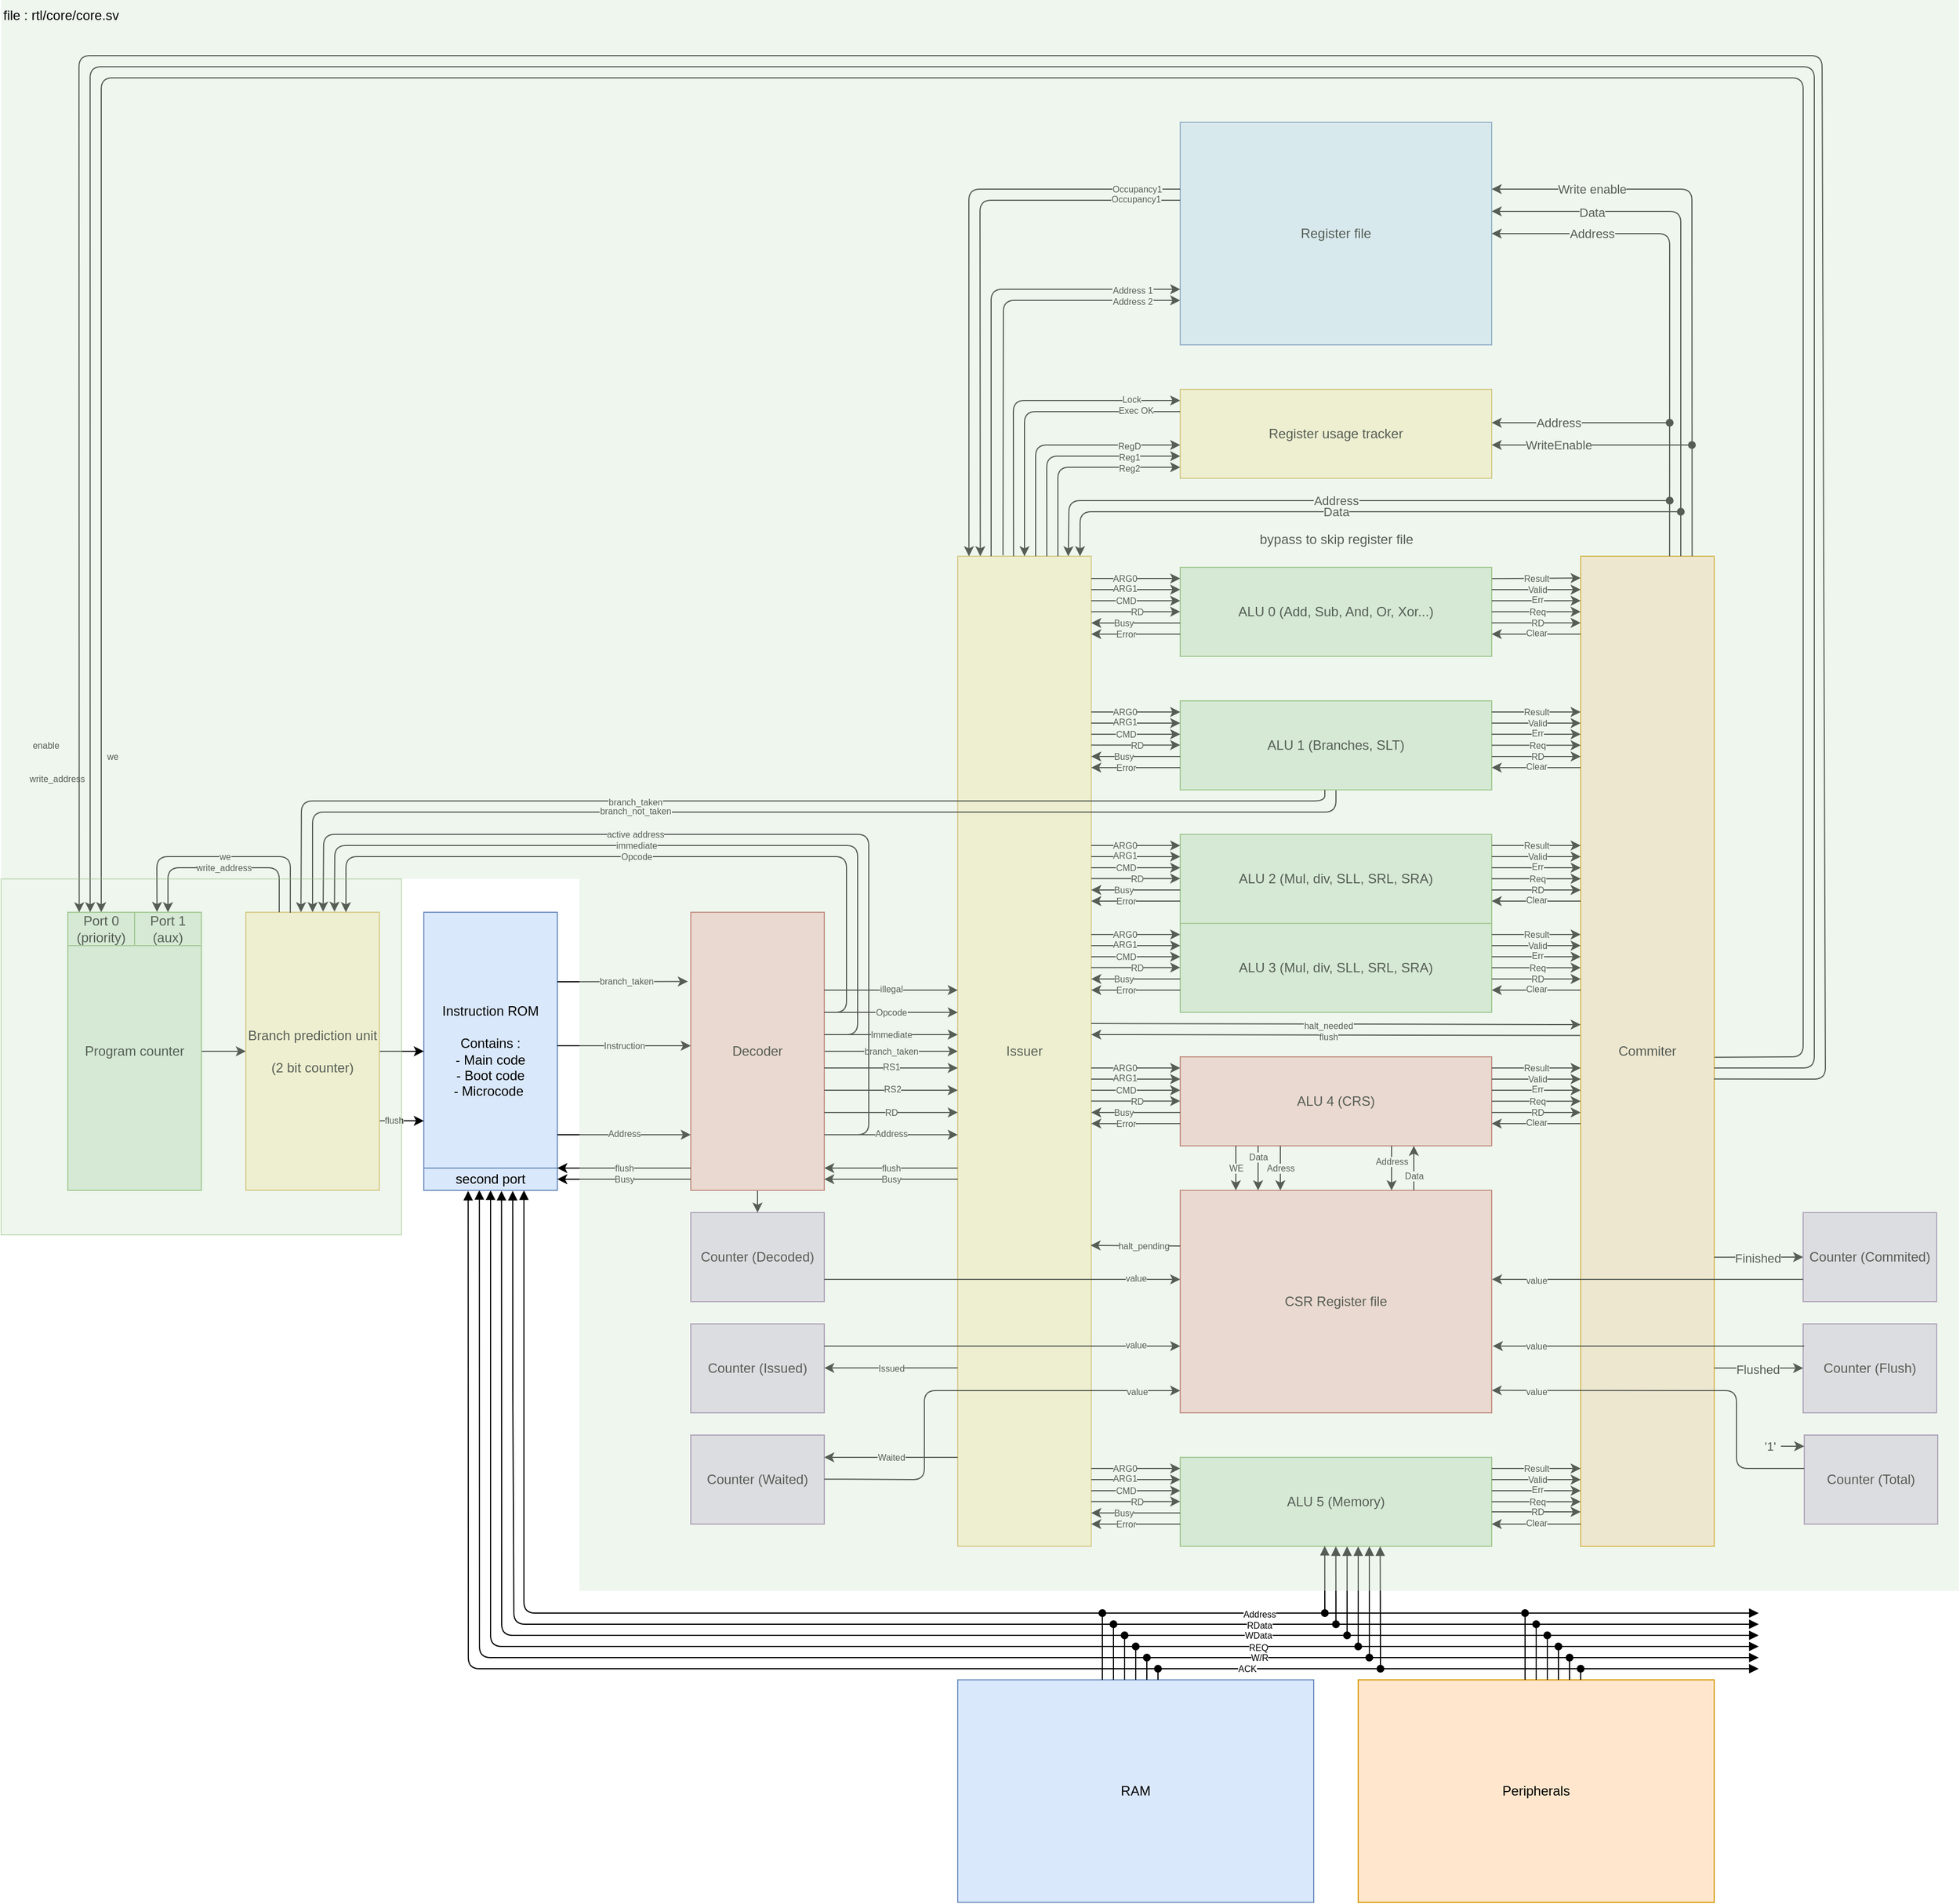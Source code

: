 <mxfile>
    <diagram name="Page-1" id="RnoSN_UY9LIXPHD4EfgN">
        <mxGraphModel dx="2627" dy="2297" grid="1" gridSize="10" guides="1" tooltips="1" connect="1" arrows="1" fold="1" page="1" pageScale="1" pageWidth="827" pageHeight="1169" math="0" shadow="0">
            <root>
                <mxCell id="0"/>
                <mxCell id="1" parent="0"/>
                <mxCell id="379" value="" style="edgeStyle=none;html=1;" parent="1" source="71" target="373" edge="1">
                    <mxGeometry relative="1" as="geometry"/>
                </mxCell>
                <mxCell id="478" style="edgeStyle=none;html=1;exitX=1;exitY=0.5;exitDx=0;exitDy=0;entryX=0;entryY=0.5;entryDx=0;entryDy=0;" parent="1" source="71" target="72" edge="1">
                    <mxGeometry relative="1" as="geometry"/>
                </mxCell>
                <mxCell id="479" value="branch_taken" style="edgeLabel;html=1;align=center;verticalAlign=middle;resizable=0;points=[];fontSize=8;" parent="478" vertex="1" connectable="0">
                    <mxGeometry x="-0.07" y="-1" relative="1" as="geometry">
                        <mxPoint x="4" y="-1" as="offset"/>
                    </mxGeometry>
                </mxCell>
                <mxCell id="71" value="Decoder" style="rounded=0;whiteSpace=wrap;html=1;fillColor=#f8cecc;strokeColor=#b85450;" parent="1" vertex="1">
                    <mxGeometry x="120" y="630" width="120" height="250" as="geometry"/>
                </mxCell>
                <mxCell id="72" value="Issuer" style="rounded=0;whiteSpace=wrap;html=1;fillColor=#fff2cc;strokeColor=#d6b656;" parent="1" vertex="1">
                    <mxGeometry x="360" y="310" width="120" height="890" as="geometry"/>
                </mxCell>
                <mxCell id="487" style="edgeStyle=none;html=1;entryX=0.25;entryY=0;entryDx=0;entryDy=0;exitX=1.004;exitY=0.506;exitDx=0;exitDy=0;exitPerimeter=0;" parent="1" source="73" target="411" edge="1">
                    <mxGeometry relative="1" as="geometry">
                        <Array as="points">
                            <mxPoint x="1120" y="760"/>
                            <mxPoint x="1120" y="-120"/>
                            <mxPoint x="-410" y="-120"/>
                        </Array>
                    </mxGeometry>
                </mxCell>
                <mxCell id="489" value="we" style="edgeLabel;html=1;align=center;verticalAlign=middle;resizable=0;points=[];fontSize=8;" parent="487" vertex="1" connectable="0">
                    <mxGeometry x="0.916" y="-1" relative="1" as="geometry">
                        <mxPoint x="11" y="-4" as="offset"/>
                    </mxGeometry>
                </mxCell>
                <mxCell id="495" style="edgeStyle=none;html=1;exitX=0.004;exitY=0.484;exitDx=0;exitDy=0;exitPerimeter=0;" parent="1" source="73" edge="1">
                    <mxGeometry relative="1" as="geometry">
                        <mxPoint x="480" y="740" as="targetPoint"/>
                    </mxGeometry>
                </mxCell>
                <mxCell id="496" value="&lt;font style=&quot;font-size: 8px;&quot;&gt;flush&lt;/font&gt;" style="edgeLabel;html=1;align=center;verticalAlign=middle;resizable=0;points=[];" parent="495" vertex="1" connectable="0">
                    <mxGeometry x="0.033" relative="1" as="geometry">
                        <mxPoint as="offset"/>
                    </mxGeometry>
                </mxCell>
                <mxCell id="73" value="Commiter" style="rounded=0;whiteSpace=wrap;html=1;fillColor=#ffe6cc;strokeColor=#d79b00;" parent="1" vertex="1">
                    <mxGeometry x="920" y="310" width="120" height="890" as="geometry"/>
                </mxCell>
                <mxCell id="75" value="Instruction ROM&lt;div&gt;&lt;br&gt;&lt;/div&gt;&lt;div&gt;Contains :&lt;/div&gt;&lt;div&gt;- Main code&lt;/div&gt;&lt;div&gt;- Boot code&lt;/div&gt;&lt;div&gt;- Microcode&amp;nbsp;&lt;/div&gt;" style="rounded=0;whiteSpace=wrap;html=1;fillColor=#dae8fc;strokeColor=#6c8ebf;" parent="1" vertex="1">
                    <mxGeometry x="-120" y="630" width="120" height="250" as="geometry"/>
                </mxCell>
                <mxCell id="77" value="Register usage tracker" style="rounded=0;whiteSpace=wrap;html=1;fillColor=#fff2cc;strokeColor=#d6b656;" parent="1" vertex="1">
                    <mxGeometry x="560" y="160" width="280" height="80" as="geometry"/>
                </mxCell>
                <mxCell id="78" value="Register file" style="rounded=0;whiteSpace=wrap;html=1;fillColor=#dae8fc;strokeColor=#6c8ebf;" parent="1" vertex="1">
                    <mxGeometry x="560" y="-80" width="280" height="200" as="geometry"/>
                </mxCell>
                <mxCell id="79" value="ALU 0 (Add, Sub, And, Or, Xor...)" style="rounded=0;whiteSpace=wrap;html=1;fillColor=#d5e8d4;strokeColor=#82b366;" parent="1" vertex="1">
                    <mxGeometry x="560" y="320" width="280" height="80" as="geometry"/>
                </mxCell>
                <mxCell id="483" style="edgeStyle=none;html=1;entryX=0.5;entryY=0;entryDx=0;entryDy=0;exitX=0.5;exitY=1;exitDx=0;exitDy=0;" parent="1" source="80" target="465" edge="1">
                    <mxGeometry relative="1" as="geometry">
                        <Array as="points">
                            <mxPoint x="700" y="540"/>
                            <mxPoint x="-220" y="540"/>
                        </Array>
                    </mxGeometry>
                </mxCell>
                <mxCell id="486" value="branch_not_taken" style="edgeLabel;html=1;align=center;verticalAlign=middle;resizable=0;points=[];fontSize=8;" parent="483" vertex="1" connectable="0">
                    <mxGeometry x="0.263" y="-1" relative="1" as="geometry">
                        <mxPoint as="offset"/>
                    </mxGeometry>
                </mxCell>
                <mxCell id="80" value="ALU 1 (Branches, SLT)" style="rounded=0;whiteSpace=wrap;html=1;fillColor=#d5e8d4;strokeColor=#82b366;" parent="1" vertex="1">
                    <mxGeometry x="560" y="440" width="280" height="80" as="geometry"/>
                </mxCell>
                <mxCell id="81" value="ALU 2 (Mul, div,&amp;nbsp;&lt;span style=&quot;color: rgb(0, 0, 0);&quot;&gt;SLL, SRL, SRA&lt;/span&gt;)" style="rounded=0;whiteSpace=wrap;html=1;fillColor=#d5e8d4;strokeColor=#82b366;" parent="1" vertex="1">
                    <mxGeometry x="560" y="560" width="280" height="80" as="geometry"/>
                </mxCell>
                <mxCell id="82" value="ALU 3&amp;nbsp;&lt;span style=&quot;color: rgb(0, 0, 0);&quot;&gt;(Mul, div,&amp;nbsp;&lt;/span&gt;&lt;span style=&quot;scrollbar-color: rgb(226, 226, 226) rgb(251, 251, 251); color: rgb(0, 0, 0);&quot;&gt;SLL, SRL, SRA&lt;/span&gt;&lt;span style=&quot;color: rgb(0, 0, 0);&quot;&gt;)&lt;/span&gt;" style="rounded=0;whiteSpace=wrap;html=1;fillColor=#d5e8d4;strokeColor=#82b366;" parent="1" vertex="1">
                    <mxGeometry x="560" y="640" width="280" height="80" as="geometry"/>
                </mxCell>
                <mxCell id="83" value="ALU 4 (CRS)" style="rounded=0;whiteSpace=wrap;html=1;fillColor=#f8cecc;strokeColor=#b85450;" parent="1" vertex="1">
                    <mxGeometry x="560" y="760" width="280" height="80" as="geometry"/>
                </mxCell>
                <mxCell id="84" value="CSR Register file" style="rounded=0;whiteSpace=wrap;html=1;fillColor=#f8cecc;strokeColor=#b85450;" parent="1" vertex="1">
                    <mxGeometry x="560" y="880" width="280" height="200" as="geometry"/>
                </mxCell>
                <mxCell id="86" value="ALU 5 (Memory)" style="rounded=0;whiteSpace=wrap;html=1;fillColor=#d5e8d4;strokeColor=#82b366;" parent="1" vertex="1">
                    <mxGeometry x="560" y="1120" width="280" height="80" as="geometry"/>
                </mxCell>
                <mxCell id="88" value="" style="endArrow=classic;html=1;" parent="1" edge="1">
                    <mxGeometry width="50" height="50" relative="1" as="geometry">
                        <mxPoint x="480" y="330" as="sourcePoint"/>
                        <mxPoint x="560" y="330" as="targetPoint"/>
                    </mxGeometry>
                </mxCell>
                <mxCell id="93" value="ARG0" style="edgeLabel;html=1;align=center;verticalAlign=middle;resizable=0;points=[];fontSize=8;" parent="88" vertex="1" connectable="0">
                    <mxGeometry x="-0.16" relative="1" as="geometry">
                        <mxPoint x="-4" as="offset"/>
                    </mxGeometry>
                </mxCell>
                <mxCell id="89" value="" style="endArrow=classic;html=1;exitX=1.002;exitY=0.022;exitDx=0;exitDy=0;exitPerimeter=0;" parent="1" edge="1">
                    <mxGeometry width="50" height="50" relative="1" as="geometry">
                        <mxPoint x="480" y="340" as="sourcePoint"/>
                        <mxPoint x="560" y="340" as="targetPoint"/>
                    </mxGeometry>
                </mxCell>
                <mxCell id="94" value="ARG1" style="edgeLabel;html=1;align=center;verticalAlign=middle;resizable=0;points=[];fontSize=8;" parent="89" vertex="1" connectable="0">
                    <mxGeometry x="-0.075" y="1" relative="1" as="geometry">
                        <mxPoint x="-7" as="offset"/>
                    </mxGeometry>
                </mxCell>
                <mxCell id="90" value="" style="endArrow=classic;html=1;" parent="1" edge="1">
                    <mxGeometry width="50" height="50" relative="1" as="geometry">
                        <mxPoint x="480" y="350" as="sourcePoint"/>
                        <mxPoint x="560" y="350" as="targetPoint"/>
                    </mxGeometry>
                </mxCell>
                <mxCell id="95" value="CMD" style="edgeLabel;html=1;align=center;verticalAlign=middle;resizable=0;points=[];fontSize=8;" parent="90" vertex="1" connectable="0">
                    <mxGeometry x="-0.315" relative="1" as="geometry">
                        <mxPoint x="3" as="offset"/>
                    </mxGeometry>
                </mxCell>
                <mxCell id="91" value="" style="endArrow=classic;html=1;" parent="1" edge="1">
                    <mxGeometry width="50" height="50" relative="1" as="geometry">
                        <mxPoint x="560" y="370" as="sourcePoint"/>
                        <mxPoint x="480" y="370" as="targetPoint"/>
                    </mxGeometry>
                </mxCell>
                <mxCell id="96" value="Busy" style="edgeLabel;html=1;align=center;verticalAlign=middle;resizable=0;points=[];fontSize=8;" parent="91" vertex="1" connectable="0">
                    <mxGeometry x="0.284" relative="1" as="geometry">
                        <mxPoint as="offset"/>
                    </mxGeometry>
                </mxCell>
                <mxCell id="92" value="" style="endArrow=classic;html=1;exitX=-0.001;exitY=0.625;exitDx=0;exitDy=0;exitPerimeter=0;" parent="1" edge="1">
                    <mxGeometry width="50" height="50" relative="1" as="geometry">
                        <mxPoint x="560" y="380" as="sourcePoint"/>
                        <mxPoint x="480" y="380" as="targetPoint"/>
                    </mxGeometry>
                </mxCell>
                <mxCell id="97" value="Error" style="edgeLabel;html=1;align=center;verticalAlign=middle;resizable=0;points=[];fontSize=8;" parent="92" vertex="1" connectable="0">
                    <mxGeometry x="0.343" relative="1" as="geometry">
                        <mxPoint x="4" as="offset"/>
                    </mxGeometry>
                </mxCell>
                <mxCell id="148" value="" style="endArrow=classic;html=1;exitX=1.001;exitY=0.127;exitDx=0;exitDy=0;exitPerimeter=0;entryX=0;entryY=0.022;entryDx=0;entryDy=0;entryPerimeter=0;" parent="1" source="79" target="73" edge="1">
                    <mxGeometry width="50" height="50" relative="1" as="geometry">
                        <mxPoint x="870" y="390" as="sourcePoint"/>
                        <mxPoint x="920" y="340" as="targetPoint"/>
                    </mxGeometry>
                </mxCell>
                <mxCell id="203" value="Result" style="edgeLabel;html=1;align=center;verticalAlign=middle;resizable=0;points=[];fontSize=8;" parent="148" vertex="1" connectable="0">
                    <mxGeometry x="0.041" relative="1" as="geometry">
                        <mxPoint x="-2" as="offset"/>
                    </mxGeometry>
                </mxCell>
                <mxCell id="149" value="" style="endArrow=classic;html=1;" parent="1" edge="1">
                    <mxGeometry width="50" height="50" relative="1" as="geometry">
                        <mxPoint x="480" y="450" as="sourcePoint"/>
                        <mxPoint x="560" y="450" as="targetPoint"/>
                    </mxGeometry>
                </mxCell>
                <mxCell id="150" value="ARG0" style="edgeLabel;html=1;align=center;verticalAlign=middle;resizable=0;points=[];fontSize=8;" parent="149" vertex="1" connectable="0">
                    <mxGeometry x="-0.16" relative="1" as="geometry">
                        <mxPoint x="-4" as="offset"/>
                    </mxGeometry>
                </mxCell>
                <mxCell id="151" value="" style="endArrow=classic;html=1;exitX=1.002;exitY=0.022;exitDx=0;exitDy=0;exitPerimeter=0;" parent="1" edge="1">
                    <mxGeometry width="50" height="50" relative="1" as="geometry">
                        <mxPoint x="480" y="460" as="sourcePoint"/>
                        <mxPoint x="560" y="460" as="targetPoint"/>
                    </mxGeometry>
                </mxCell>
                <mxCell id="152" value="ARG1" style="edgeLabel;html=1;align=center;verticalAlign=middle;resizable=0;points=[];fontSize=8;" parent="151" vertex="1" connectable="0">
                    <mxGeometry x="-0.075" y="1" relative="1" as="geometry">
                        <mxPoint x="-7" as="offset"/>
                    </mxGeometry>
                </mxCell>
                <mxCell id="153" value="" style="endArrow=classic;html=1;" parent="1" edge="1">
                    <mxGeometry width="50" height="50" relative="1" as="geometry">
                        <mxPoint x="480" y="470" as="sourcePoint"/>
                        <mxPoint x="560" y="470" as="targetPoint"/>
                    </mxGeometry>
                </mxCell>
                <mxCell id="154" value="CMD" style="edgeLabel;html=1;align=center;verticalAlign=middle;resizable=0;points=[];fontSize=8;" parent="153" vertex="1" connectable="0">
                    <mxGeometry x="-0.315" relative="1" as="geometry">
                        <mxPoint x="3" as="offset"/>
                    </mxGeometry>
                </mxCell>
                <mxCell id="155" value="" style="endArrow=classic;html=1;" parent="1" edge="1">
                    <mxGeometry width="50" height="50" relative="1" as="geometry">
                        <mxPoint x="560" y="490" as="sourcePoint"/>
                        <mxPoint x="480" y="490" as="targetPoint"/>
                    </mxGeometry>
                </mxCell>
                <mxCell id="156" value="Busy" style="edgeLabel;html=1;align=center;verticalAlign=middle;resizable=0;points=[];fontSize=8;" parent="155" vertex="1" connectable="0">
                    <mxGeometry x="0.284" relative="1" as="geometry">
                        <mxPoint as="offset"/>
                    </mxGeometry>
                </mxCell>
                <mxCell id="157" value="" style="endArrow=classic;html=1;exitX=-0.001;exitY=0.625;exitDx=0;exitDy=0;exitPerimeter=0;" parent="1" edge="1">
                    <mxGeometry width="50" height="50" relative="1" as="geometry">
                        <mxPoint x="560" y="500" as="sourcePoint"/>
                        <mxPoint x="480" y="500" as="targetPoint"/>
                    </mxGeometry>
                </mxCell>
                <mxCell id="158" value="Error" style="edgeLabel;html=1;align=center;verticalAlign=middle;resizable=0;points=[];fontSize=8;" parent="157" vertex="1" connectable="0">
                    <mxGeometry x="0.343" relative="1" as="geometry">
                        <mxPoint x="4" as="offset"/>
                    </mxGeometry>
                </mxCell>
                <mxCell id="159" value="" style="endArrow=classic;html=1;" parent="1" edge="1">
                    <mxGeometry width="50" height="50" relative="1" as="geometry">
                        <mxPoint x="480" y="570" as="sourcePoint"/>
                        <mxPoint x="560" y="570" as="targetPoint"/>
                    </mxGeometry>
                </mxCell>
                <mxCell id="160" value="ARG0" style="edgeLabel;html=1;align=center;verticalAlign=middle;resizable=0;points=[];fontSize=8;" parent="159" vertex="1" connectable="0">
                    <mxGeometry x="-0.16" relative="1" as="geometry">
                        <mxPoint x="-4" as="offset"/>
                    </mxGeometry>
                </mxCell>
                <mxCell id="161" value="" style="endArrow=classic;html=1;exitX=1.002;exitY=0.022;exitDx=0;exitDy=0;exitPerimeter=0;" parent="1" edge="1">
                    <mxGeometry width="50" height="50" relative="1" as="geometry">
                        <mxPoint x="480" y="580" as="sourcePoint"/>
                        <mxPoint x="560" y="580" as="targetPoint"/>
                    </mxGeometry>
                </mxCell>
                <mxCell id="162" value="ARG1" style="edgeLabel;html=1;align=center;verticalAlign=middle;resizable=0;points=[];fontSize=8;" parent="161" vertex="1" connectable="0">
                    <mxGeometry x="-0.075" y="1" relative="1" as="geometry">
                        <mxPoint x="-7" as="offset"/>
                    </mxGeometry>
                </mxCell>
                <mxCell id="163" value="" style="endArrow=classic;html=1;" parent="1" edge="1">
                    <mxGeometry width="50" height="50" relative="1" as="geometry">
                        <mxPoint x="480" y="590" as="sourcePoint"/>
                        <mxPoint x="560" y="590" as="targetPoint"/>
                    </mxGeometry>
                </mxCell>
                <mxCell id="164" value="CMD" style="edgeLabel;html=1;align=center;verticalAlign=middle;resizable=0;points=[];fontSize=8;" parent="163" vertex="1" connectable="0">
                    <mxGeometry x="-0.315" relative="1" as="geometry">
                        <mxPoint x="3" as="offset"/>
                    </mxGeometry>
                </mxCell>
                <mxCell id="165" value="" style="endArrow=classic;html=1;" parent="1" edge="1">
                    <mxGeometry width="50" height="50" relative="1" as="geometry">
                        <mxPoint x="560" y="610" as="sourcePoint"/>
                        <mxPoint x="480" y="610" as="targetPoint"/>
                    </mxGeometry>
                </mxCell>
                <mxCell id="166" value="Busy" style="edgeLabel;html=1;align=center;verticalAlign=middle;resizable=0;points=[];fontSize=8;" parent="165" vertex="1" connectable="0">
                    <mxGeometry x="0.284" relative="1" as="geometry">
                        <mxPoint as="offset"/>
                    </mxGeometry>
                </mxCell>
                <mxCell id="167" value="" style="endArrow=classic;html=1;exitX=-0.001;exitY=0.625;exitDx=0;exitDy=0;exitPerimeter=0;" parent="1" edge="1">
                    <mxGeometry width="50" height="50" relative="1" as="geometry">
                        <mxPoint x="560" y="620" as="sourcePoint"/>
                        <mxPoint x="480" y="620" as="targetPoint"/>
                    </mxGeometry>
                </mxCell>
                <mxCell id="168" value="Error" style="edgeLabel;html=1;align=center;verticalAlign=middle;resizable=0;points=[];fontSize=8;" parent="167" vertex="1" connectable="0">
                    <mxGeometry x="0.343" relative="1" as="geometry">
                        <mxPoint x="4" as="offset"/>
                    </mxGeometry>
                </mxCell>
                <mxCell id="169" value="" style="endArrow=classic;html=1;" parent="1" edge="1">
                    <mxGeometry width="50" height="50" relative="1" as="geometry">
                        <mxPoint x="480" y="650" as="sourcePoint"/>
                        <mxPoint x="560" y="650" as="targetPoint"/>
                    </mxGeometry>
                </mxCell>
                <mxCell id="170" value="ARG0" style="edgeLabel;html=1;align=center;verticalAlign=middle;resizable=0;points=[];fontSize=8;" parent="169" vertex="1" connectable="0">
                    <mxGeometry x="-0.16" relative="1" as="geometry">
                        <mxPoint x="-4" as="offset"/>
                    </mxGeometry>
                </mxCell>
                <mxCell id="171" value="" style="endArrow=classic;html=1;exitX=1.002;exitY=0.022;exitDx=0;exitDy=0;exitPerimeter=0;" parent="1" edge="1">
                    <mxGeometry width="50" height="50" relative="1" as="geometry">
                        <mxPoint x="480" y="660" as="sourcePoint"/>
                        <mxPoint x="560" y="660" as="targetPoint"/>
                    </mxGeometry>
                </mxCell>
                <mxCell id="172" value="ARG1" style="edgeLabel;html=1;align=center;verticalAlign=middle;resizable=0;points=[];fontSize=8;" parent="171" vertex="1" connectable="0">
                    <mxGeometry x="-0.075" y="1" relative="1" as="geometry">
                        <mxPoint x="-7" as="offset"/>
                    </mxGeometry>
                </mxCell>
                <mxCell id="173" value="" style="endArrow=classic;html=1;" parent="1" edge="1">
                    <mxGeometry width="50" height="50" relative="1" as="geometry">
                        <mxPoint x="480" y="670" as="sourcePoint"/>
                        <mxPoint x="560" y="670" as="targetPoint"/>
                    </mxGeometry>
                </mxCell>
                <mxCell id="174" value="CMD" style="edgeLabel;html=1;align=center;verticalAlign=middle;resizable=0;points=[];fontSize=8;" parent="173" vertex="1" connectable="0">
                    <mxGeometry x="-0.315" relative="1" as="geometry">
                        <mxPoint x="3" as="offset"/>
                    </mxGeometry>
                </mxCell>
                <mxCell id="175" value="" style="endArrow=classic;html=1;" parent="1" edge="1">
                    <mxGeometry width="50" height="50" relative="1" as="geometry">
                        <mxPoint x="560" y="690" as="sourcePoint"/>
                        <mxPoint x="480" y="690" as="targetPoint"/>
                    </mxGeometry>
                </mxCell>
                <mxCell id="176" value="Busy" style="edgeLabel;html=1;align=center;verticalAlign=middle;resizable=0;points=[];fontSize=8;" parent="175" vertex="1" connectable="0">
                    <mxGeometry x="0.284" relative="1" as="geometry">
                        <mxPoint as="offset"/>
                    </mxGeometry>
                </mxCell>
                <mxCell id="177" value="" style="endArrow=classic;html=1;exitX=-0.001;exitY=0.625;exitDx=0;exitDy=0;exitPerimeter=0;" parent="1" edge="1">
                    <mxGeometry width="50" height="50" relative="1" as="geometry">
                        <mxPoint x="560" y="700" as="sourcePoint"/>
                        <mxPoint x="480" y="700" as="targetPoint"/>
                    </mxGeometry>
                </mxCell>
                <mxCell id="178" value="Error" style="edgeLabel;html=1;align=center;verticalAlign=middle;resizable=0;points=[];fontSize=8;" parent="177" vertex="1" connectable="0">
                    <mxGeometry x="0.343" relative="1" as="geometry">
                        <mxPoint x="4" as="offset"/>
                    </mxGeometry>
                </mxCell>
                <mxCell id="179" value="" style="endArrow=classic;html=1;" parent="1" edge="1">
                    <mxGeometry width="50" height="50" relative="1" as="geometry">
                        <mxPoint x="480" y="770" as="sourcePoint"/>
                        <mxPoint x="560" y="770" as="targetPoint"/>
                    </mxGeometry>
                </mxCell>
                <mxCell id="180" value="ARG0" style="edgeLabel;html=1;align=center;verticalAlign=middle;resizable=0;points=[];fontSize=8;" parent="179" vertex="1" connectable="0">
                    <mxGeometry x="-0.16" relative="1" as="geometry">
                        <mxPoint x="-4" as="offset"/>
                    </mxGeometry>
                </mxCell>
                <mxCell id="181" value="" style="endArrow=classic;html=1;exitX=1.002;exitY=0.022;exitDx=0;exitDy=0;exitPerimeter=0;" parent="1" edge="1">
                    <mxGeometry width="50" height="50" relative="1" as="geometry">
                        <mxPoint x="480" y="780" as="sourcePoint"/>
                        <mxPoint x="560" y="780" as="targetPoint"/>
                    </mxGeometry>
                </mxCell>
                <mxCell id="182" value="ARG1" style="edgeLabel;html=1;align=center;verticalAlign=middle;resizable=0;points=[];fontSize=8;" parent="181" vertex="1" connectable="0">
                    <mxGeometry x="-0.075" y="1" relative="1" as="geometry">
                        <mxPoint x="-7" as="offset"/>
                    </mxGeometry>
                </mxCell>
                <mxCell id="183" value="" style="endArrow=classic;html=1;" parent="1" edge="1">
                    <mxGeometry width="50" height="50" relative="1" as="geometry">
                        <mxPoint x="480" y="790" as="sourcePoint"/>
                        <mxPoint x="560" y="790" as="targetPoint"/>
                    </mxGeometry>
                </mxCell>
                <mxCell id="184" value="CMD" style="edgeLabel;html=1;align=center;verticalAlign=middle;resizable=0;points=[];fontSize=8;" parent="183" vertex="1" connectable="0">
                    <mxGeometry x="-0.315" relative="1" as="geometry">
                        <mxPoint x="3" as="offset"/>
                    </mxGeometry>
                </mxCell>
                <mxCell id="185" value="" style="endArrow=classic;html=1;" parent="1" edge="1">
                    <mxGeometry width="50" height="50" relative="1" as="geometry">
                        <mxPoint x="560" y="810" as="sourcePoint"/>
                        <mxPoint x="480" y="810" as="targetPoint"/>
                    </mxGeometry>
                </mxCell>
                <mxCell id="186" value="Busy" style="edgeLabel;html=1;align=center;verticalAlign=middle;resizable=0;points=[];fontSize=8;" parent="185" vertex="1" connectable="0">
                    <mxGeometry x="0.284" relative="1" as="geometry">
                        <mxPoint as="offset"/>
                    </mxGeometry>
                </mxCell>
                <mxCell id="187" value="" style="endArrow=classic;html=1;exitX=-0.001;exitY=0.625;exitDx=0;exitDy=0;exitPerimeter=0;" parent="1" edge="1">
                    <mxGeometry width="50" height="50" relative="1" as="geometry">
                        <mxPoint x="560" y="820" as="sourcePoint"/>
                        <mxPoint x="480" y="820" as="targetPoint"/>
                    </mxGeometry>
                </mxCell>
                <mxCell id="188" value="Error" style="edgeLabel;html=1;align=center;verticalAlign=middle;resizable=0;points=[];fontSize=8;" parent="187" vertex="1" connectable="0">
                    <mxGeometry x="0.343" relative="1" as="geometry">
                        <mxPoint x="4" as="offset"/>
                    </mxGeometry>
                </mxCell>
                <mxCell id="189" value="" style="endArrow=classic;html=1;" parent="1" edge="1">
                    <mxGeometry width="50" height="50" relative="1" as="geometry">
                        <mxPoint x="480" y="1130" as="sourcePoint"/>
                        <mxPoint x="560" y="1130" as="targetPoint"/>
                    </mxGeometry>
                </mxCell>
                <mxCell id="190" value="ARG0" style="edgeLabel;html=1;align=center;verticalAlign=middle;resizable=0;points=[];fontSize=8;" parent="189" vertex="1" connectable="0">
                    <mxGeometry x="-0.16" relative="1" as="geometry">
                        <mxPoint x="-4" as="offset"/>
                    </mxGeometry>
                </mxCell>
                <mxCell id="191" value="" style="endArrow=classic;html=1;exitX=1.002;exitY=0.022;exitDx=0;exitDy=0;exitPerimeter=0;" parent="1" edge="1">
                    <mxGeometry width="50" height="50" relative="1" as="geometry">
                        <mxPoint x="480" y="1140" as="sourcePoint"/>
                        <mxPoint x="560" y="1140" as="targetPoint"/>
                    </mxGeometry>
                </mxCell>
                <mxCell id="192" value="ARG1" style="edgeLabel;html=1;align=center;verticalAlign=middle;resizable=0;points=[];fontSize=8;" parent="191" vertex="1" connectable="0">
                    <mxGeometry x="-0.075" y="1" relative="1" as="geometry">
                        <mxPoint x="-7" as="offset"/>
                    </mxGeometry>
                </mxCell>
                <mxCell id="193" value="" style="endArrow=classic;html=1;" parent="1" edge="1">
                    <mxGeometry width="50" height="50" relative="1" as="geometry">
                        <mxPoint x="480" y="1150" as="sourcePoint"/>
                        <mxPoint x="560" y="1150" as="targetPoint"/>
                    </mxGeometry>
                </mxCell>
                <mxCell id="194" value="CMD" style="edgeLabel;html=1;align=center;verticalAlign=middle;resizable=0;points=[];fontSize=8;" parent="193" vertex="1" connectable="0">
                    <mxGeometry x="-0.315" relative="1" as="geometry">
                        <mxPoint x="3" as="offset"/>
                    </mxGeometry>
                </mxCell>
                <mxCell id="195" value="" style="endArrow=classic;html=1;" parent="1" edge="1">
                    <mxGeometry width="50" height="50" relative="1" as="geometry">
                        <mxPoint x="560" y="1170" as="sourcePoint"/>
                        <mxPoint x="480" y="1170" as="targetPoint"/>
                    </mxGeometry>
                </mxCell>
                <mxCell id="196" value="Busy" style="edgeLabel;html=1;align=center;verticalAlign=middle;resizable=0;points=[];fontSize=8;" parent="195" vertex="1" connectable="0">
                    <mxGeometry x="0.284" relative="1" as="geometry">
                        <mxPoint as="offset"/>
                    </mxGeometry>
                </mxCell>
                <mxCell id="197" value="" style="endArrow=classic;html=1;exitX=-0.001;exitY=0.625;exitDx=0;exitDy=0;exitPerimeter=0;" parent="1" edge="1">
                    <mxGeometry width="50" height="50" relative="1" as="geometry">
                        <mxPoint x="560" y="1180" as="sourcePoint"/>
                        <mxPoint x="480" y="1180" as="targetPoint"/>
                    </mxGeometry>
                </mxCell>
                <mxCell id="198" value="Error" style="edgeLabel;html=1;align=center;verticalAlign=middle;resizable=0;points=[];fontSize=8;" parent="197" vertex="1" connectable="0">
                    <mxGeometry x="0.343" relative="1" as="geometry">
                        <mxPoint x="4" as="offset"/>
                    </mxGeometry>
                </mxCell>
                <mxCell id="199" value="" style="endArrow=classic;html=1;exitX=1.001;exitY=0.127;exitDx=0;exitDy=0;exitPerimeter=0;entryX=0;entryY=0.022;entryDx=0;entryDy=0;entryPerimeter=0;" parent="1" edge="1">
                    <mxGeometry width="50" height="50" relative="1" as="geometry">
                        <mxPoint x="840" y="340" as="sourcePoint"/>
                        <mxPoint x="920" y="340" as="targetPoint"/>
                    </mxGeometry>
                </mxCell>
                <mxCell id="204" value="Valid" style="edgeLabel;html=1;align=center;verticalAlign=middle;resizable=0;points=[];fontSize=8;" parent="199" vertex="1" connectable="0">
                    <mxGeometry x="-0.089" relative="1" as="geometry">
                        <mxPoint x="4" as="offset"/>
                    </mxGeometry>
                </mxCell>
                <mxCell id="200" value="" style="endArrow=classic;html=1;exitX=1.001;exitY=0.127;exitDx=0;exitDy=0;exitPerimeter=0;entryX=0;entryY=0.022;entryDx=0;entryDy=0;entryPerimeter=0;" parent="1" edge="1">
                    <mxGeometry width="50" height="50" relative="1" as="geometry">
                        <mxPoint x="840" y="350" as="sourcePoint"/>
                        <mxPoint x="920" y="350" as="targetPoint"/>
                    </mxGeometry>
                </mxCell>
                <mxCell id="205" value="Err" style="edgeLabel;html=1;align=center;verticalAlign=middle;resizable=0;points=[];fontSize=8;" parent="200" vertex="1" connectable="0">
                    <mxGeometry x="-0.117" y="1" relative="1" as="geometry">
                        <mxPoint x="5" as="offset"/>
                    </mxGeometry>
                </mxCell>
                <mxCell id="201" value="" style="endArrow=classic;html=1;exitX=1.001;exitY=0.127;exitDx=0;exitDy=0;exitPerimeter=0;entryX=0;entryY=0.022;entryDx=0;entryDy=0;entryPerimeter=0;" parent="1" edge="1">
                    <mxGeometry width="50" height="50" relative="1" as="geometry">
                        <mxPoint x="840" y="359.93" as="sourcePoint"/>
                        <mxPoint x="920" y="359.93" as="targetPoint"/>
                    </mxGeometry>
                </mxCell>
                <mxCell id="206" value="Req" style="edgeLabel;html=1;align=center;verticalAlign=middle;resizable=0;points=[];fontSize=8;" parent="201" vertex="1" connectable="0">
                    <mxGeometry x="-0.065" relative="1" as="geometry">
                        <mxPoint x="3" as="offset"/>
                    </mxGeometry>
                </mxCell>
                <mxCell id="202" value="" style="endArrow=classic;html=1;" parent="1" edge="1">
                    <mxGeometry width="50" height="50" relative="1" as="geometry">
                        <mxPoint x="920" y="380" as="sourcePoint"/>
                        <mxPoint x="840" y="380" as="targetPoint"/>
                    </mxGeometry>
                </mxCell>
                <mxCell id="207" value="Clear" style="edgeLabel;html=1;align=center;verticalAlign=middle;resizable=0;points=[];fontSize=8;" parent="202" vertex="1" connectable="0">
                    <mxGeometry x="0.048" y="-1" relative="1" as="geometry">
                        <mxPoint x="2" as="offset"/>
                    </mxGeometry>
                </mxCell>
                <mxCell id="208" value="" style="endArrow=classic;html=1;exitX=1.001;exitY=0.127;exitDx=0;exitDy=0;exitPerimeter=0;entryX=0;entryY=0.022;entryDx=0;entryDy=0;entryPerimeter=0;" parent="1" edge="1">
                    <mxGeometry width="50" height="50" relative="1" as="geometry">
                        <mxPoint x="840" y="450" as="sourcePoint"/>
                        <mxPoint x="920" y="450" as="targetPoint"/>
                    </mxGeometry>
                </mxCell>
                <mxCell id="209" value="Result" style="edgeLabel;html=1;align=center;verticalAlign=middle;resizable=0;points=[];fontSize=8;" parent="208" vertex="1" connectable="0">
                    <mxGeometry x="0.041" relative="1" as="geometry">
                        <mxPoint x="-2" as="offset"/>
                    </mxGeometry>
                </mxCell>
                <mxCell id="210" value="" style="endArrow=classic;html=1;exitX=1.001;exitY=0.127;exitDx=0;exitDy=0;exitPerimeter=0;entryX=0;entryY=0.022;entryDx=0;entryDy=0;entryPerimeter=0;" parent="1" edge="1">
                    <mxGeometry width="50" height="50" relative="1" as="geometry">
                        <mxPoint x="840" y="460" as="sourcePoint"/>
                        <mxPoint x="920" y="460" as="targetPoint"/>
                    </mxGeometry>
                </mxCell>
                <mxCell id="211" value="Valid" style="edgeLabel;html=1;align=center;verticalAlign=middle;resizable=0;points=[];fontSize=8;" parent="210" vertex="1" connectable="0">
                    <mxGeometry x="-0.089" relative="1" as="geometry">
                        <mxPoint x="4" as="offset"/>
                    </mxGeometry>
                </mxCell>
                <mxCell id="212" value="" style="endArrow=classic;html=1;exitX=1.001;exitY=0.127;exitDx=0;exitDy=0;exitPerimeter=0;entryX=0;entryY=0.022;entryDx=0;entryDy=0;entryPerimeter=0;" parent="1" edge="1">
                    <mxGeometry width="50" height="50" relative="1" as="geometry">
                        <mxPoint x="840" y="470" as="sourcePoint"/>
                        <mxPoint x="920" y="470" as="targetPoint"/>
                    </mxGeometry>
                </mxCell>
                <mxCell id="213" value="Err" style="edgeLabel;html=1;align=center;verticalAlign=middle;resizable=0;points=[];fontSize=8;" parent="212" vertex="1" connectable="0">
                    <mxGeometry x="-0.117" y="1" relative="1" as="geometry">
                        <mxPoint x="5" as="offset"/>
                    </mxGeometry>
                </mxCell>
                <mxCell id="214" value="" style="endArrow=classic;html=1;exitX=1.001;exitY=0.127;exitDx=0;exitDy=0;exitPerimeter=0;entryX=0;entryY=0.022;entryDx=0;entryDy=0;entryPerimeter=0;" parent="1" edge="1">
                    <mxGeometry width="50" height="50" relative="1" as="geometry">
                        <mxPoint x="840" y="479.93" as="sourcePoint"/>
                        <mxPoint x="920" y="479.93" as="targetPoint"/>
                    </mxGeometry>
                </mxCell>
                <mxCell id="215" value="Req" style="edgeLabel;html=1;align=center;verticalAlign=middle;resizable=0;points=[];fontSize=8;" parent="214" vertex="1" connectable="0">
                    <mxGeometry x="-0.065" relative="1" as="geometry">
                        <mxPoint x="3" as="offset"/>
                    </mxGeometry>
                </mxCell>
                <mxCell id="216" value="" style="endArrow=classic;html=1;" parent="1" edge="1">
                    <mxGeometry width="50" height="50" relative="1" as="geometry">
                        <mxPoint x="920" y="500" as="sourcePoint"/>
                        <mxPoint x="840" y="500" as="targetPoint"/>
                    </mxGeometry>
                </mxCell>
                <mxCell id="217" value="Clear" style="edgeLabel;html=1;align=center;verticalAlign=middle;resizable=0;points=[];fontSize=8;" parent="216" vertex="1" connectable="0">
                    <mxGeometry x="0.048" y="-1" relative="1" as="geometry">
                        <mxPoint x="2" as="offset"/>
                    </mxGeometry>
                </mxCell>
                <mxCell id="218" value="" style="endArrow=classic;html=1;exitX=1.001;exitY=0.127;exitDx=0;exitDy=0;exitPerimeter=0;entryX=0;entryY=0.022;entryDx=0;entryDy=0;entryPerimeter=0;" parent="1" edge="1">
                    <mxGeometry width="50" height="50" relative="1" as="geometry">
                        <mxPoint x="840" y="570" as="sourcePoint"/>
                        <mxPoint x="920" y="570" as="targetPoint"/>
                    </mxGeometry>
                </mxCell>
                <mxCell id="219" value="Result" style="edgeLabel;html=1;align=center;verticalAlign=middle;resizable=0;points=[];fontSize=8;" parent="218" vertex="1" connectable="0">
                    <mxGeometry x="0.041" relative="1" as="geometry">
                        <mxPoint x="-2" as="offset"/>
                    </mxGeometry>
                </mxCell>
                <mxCell id="220" value="" style="endArrow=classic;html=1;exitX=1.001;exitY=0.127;exitDx=0;exitDy=0;exitPerimeter=0;entryX=0;entryY=0.022;entryDx=0;entryDy=0;entryPerimeter=0;" parent="1" edge="1">
                    <mxGeometry width="50" height="50" relative="1" as="geometry">
                        <mxPoint x="840" y="580" as="sourcePoint"/>
                        <mxPoint x="920" y="580" as="targetPoint"/>
                    </mxGeometry>
                </mxCell>
                <mxCell id="221" value="Valid" style="edgeLabel;html=1;align=center;verticalAlign=middle;resizable=0;points=[];fontSize=8;" parent="220" vertex="1" connectable="0">
                    <mxGeometry x="-0.089" relative="1" as="geometry">
                        <mxPoint x="4" as="offset"/>
                    </mxGeometry>
                </mxCell>
                <mxCell id="222" value="" style="endArrow=classic;html=1;exitX=1.001;exitY=0.127;exitDx=0;exitDy=0;exitPerimeter=0;entryX=0;entryY=0.022;entryDx=0;entryDy=0;entryPerimeter=0;" parent="1" edge="1">
                    <mxGeometry width="50" height="50" relative="1" as="geometry">
                        <mxPoint x="840" y="590" as="sourcePoint"/>
                        <mxPoint x="920" y="590" as="targetPoint"/>
                    </mxGeometry>
                </mxCell>
                <mxCell id="223" value="Err" style="edgeLabel;html=1;align=center;verticalAlign=middle;resizable=0;points=[];fontSize=8;" parent="222" vertex="1" connectable="0">
                    <mxGeometry x="-0.117" y="1" relative="1" as="geometry">
                        <mxPoint x="5" as="offset"/>
                    </mxGeometry>
                </mxCell>
                <mxCell id="224" value="" style="endArrow=classic;html=1;exitX=1.001;exitY=0.127;exitDx=0;exitDy=0;exitPerimeter=0;entryX=0;entryY=0.022;entryDx=0;entryDy=0;entryPerimeter=0;" parent="1" edge="1">
                    <mxGeometry width="50" height="50" relative="1" as="geometry">
                        <mxPoint x="840" y="599.93" as="sourcePoint"/>
                        <mxPoint x="920" y="599.93" as="targetPoint"/>
                    </mxGeometry>
                </mxCell>
                <mxCell id="225" value="Req" style="edgeLabel;html=1;align=center;verticalAlign=middle;resizable=0;points=[];fontSize=8;" parent="224" vertex="1" connectable="0">
                    <mxGeometry x="-0.065" relative="1" as="geometry">
                        <mxPoint x="3" as="offset"/>
                    </mxGeometry>
                </mxCell>
                <mxCell id="226" value="" style="endArrow=classic;html=1;" parent="1" edge="1">
                    <mxGeometry width="50" height="50" relative="1" as="geometry">
                        <mxPoint x="920" y="620" as="sourcePoint"/>
                        <mxPoint x="840" y="620" as="targetPoint"/>
                    </mxGeometry>
                </mxCell>
                <mxCell id="227" value="Clear" style="edgeLabel;html=1;align=center;verticalAlign=middle;resizable=0;points=[];fontSize=8;" parent="226" vertex="1" connectable="0">
                    <mxGeometry x="0.048" y="-1" relative="1" as="geometry">
                        <mxPoint x="2" as="offset"/>
                    </mxGeometry>
                </mxCell>
                <mxCell id="228" value="" style="endArrow=classic;html=1;exitX=1.001;exitY=0.127;exitDx=0;exitDy=0;exitPerimeter=0;entryX=0;entryY=0.022;entryDx=0;entryDy=0;entryPerimeter=0;" parent="1" edge="1">
                    <mxGeometry width="50" height="50" relative="1" as="geometry">
                        <mxPoint x="840" y="650" as="sourcePoint"/>
                        <mxPoint x="920" y="650" as="targetPoint"/>
                    </mxGeometry>
                </mxCell>
                <mxCell id="229" value="Result" style="edgeLabel;html=1;align=center;verticalAlign=middle;resizable=0;points=[];fontSize=8;" parent="228" vertex="1" connectable="0">
                    <mxGeometry x="0.041" relative="1" as="geometry">
                        <mxPoint x="-2" as="offset"/>
                    </mxGeometry>
                </mxCell>
                <mxCell id="230" value="" style="endArrow=classic;html=1;exitX=1.001;exitY=0.127;exitDx=0;exitDy=0;exitPerimeter=0;entryX=0;entryY=0.022;entryDx=0;entryDy=0;entryPerimeter=0;" parent="1" edge="1">
                    <mxGeometry width="50" height="50" relative="1" as="geometry">
                        <mxPoint x="840" y="660" as="sourcePoint"/>
                        <mxPoint x="920" y="660" as="targetPoint"/>
                    </mxGeometry>
                </mxCell>
                <mxCell id="231" value="Valid" style="edgeLabel;html=1;align=center;verticalAlign=middle;resizable=0;points=[];fontSize=8;" parent="230" vertex="1" connectable="0">
                    <mxGeometry x="-0.089" relative="1" as="geometry">
                        <mxPoint x="4" as="offset"/>
                    </mxGeometry>
                </mxCell>
                <mxCell id="232" value="" style="endArrow=classic;html=1;exitX=1.001;exitY=0.127;exitDx=0;exitDy=0;exitPerimeter=0;entryX=0;entryY=0.022;entryDx=0;entryDy=0;entryPerimeter=0;" parent="1" edge="1">
                    <mxGeometry width="50" height="50" relative="1" as="geometry">
                        <mxPoint x="840" y="670" as="sourcePoint"/>
                        <mxPoint x="920" y="670" as="targetPoint"/>
                    </mxGeometry>
                </mxCell>
                <mxCell id="233" value="Err" style="edgeLabel;html=1;align=center;verticalAlign=middle;resizable=0;points=[];fontSize=8;" parent="232" vertex="1" connectable="0">
                    <mxGeometry x="-0.117" y="1" relative="1" as="geometry">
                        <mxPoint x="5" as="offset"/>
                    </mxGeometry>
                </mxCell>
                <mxCell id="234" value="" style="endArrow=classic;html=1;exitX=1.001;exitY=0.127;exitDx=0;exitDy=0;exitPerimeter=0;entryX=0;entryY=0.022;entryDx=0;entryDy=0;entryPerimeter=0;" parent="1" edge="1">
                    <mxGeometry width="50" height="50" relative="1" as="geometry">
                        <mxPoint x="840" y="679.93" as="sourcePoint"/>
                        <mxPoint x="920" y="679.93" as="targetPoint"/>
                    </mxGeometry>
                </mxCell>
                <mxCell id="235" value="Req" style="edgeLabel;html=1;align=center;verticalAlign=middle;resizable=0;points=[];fontSize=8;" parent="234" vertex="1" connectable="0">
                    <mxGeometry x="-0.065" relative="1" as="geometry">
                        <mxPoint x="3" as="offset"/>
                    </mxGeometry>
                </mxCell>
                <mxCell id="236" value="" style="endArrow=classic;html=1;" parent="1" edge="1">
                    <mxGeometry width="50" height="50" relative="1" as="geometry">
                        <mxPoint x="920" y="700" as="sourcePoint"/>
                        <mxPoint x="840" y="700" as="targetPoint"/>
                    </mxGeometry>
                </mxCell>
                <mxCell id="237" value="Clear" style="edgeLabel;html=1;align=center;verticalAlign=middle;resizable=0;points=[];fontSize=8;" parent="236" vertex="1" connectable="0">
                    <mxGeometry x="0.048" y="-1" relative="1" as="geometry">
                        <mxPoint x="2" as="offset"/>
                    </mxGeometry>
                </mxCell>
                <mxCell id="238" value="" style="endArrow=classic;html=1;exitX=1.001;exitY=0.127;exitDx=0;exitDy=0;exitPerimeter=0;entryX=0;entryY=0.022;entryDx=0;entryDy=0;entryPerimeter=0;" parent="1" edge="1">
                    <mxGeometry width="50" height="50" relative="1" as="geometry">
                        <mxPoint x="840" y="770" as="sourcePoint"/>
                        <mxPoint x="920" y="770" as="targetPoint"/>
                    </mxGeometry>
                </mxCell>
                <mxCell id="239" value="Result" style="edgeLabel;html=1;align=center;verticalAlign=middle;resizable=0;points=[];fontSize=8;" parent="238" vertex="1" connectable="0">
                    <mxGeometry x="0.041" relative="1" as="geometry">
                        <mxPoint x="-2" as="offset"/>
                    </mxGeometry>
                </mxCell>
                <mxCell id="240" value="" style="endArrow=classic;html=1;exitX=1.001;exitY=0.127;exitDx=0;exitDy=0;exitPerimeter=0;entryX=0;entryY=0.022;entryDx=0;entryDy=0;entryPerimeter=0;" parent="1" edge="1">
                    <mxGeometry width="50" height="50" relative="1" as="geometry">
                        <mxPoint x="840" y="780" as="sourcePoint"/>
                        <mxPoint x="920" y="780" as="targetPoint"/>
                    </mxGeometry>
                </mxCell>
                <mxCell id="241" value="Valid" style="edgeLabel;html=1;align=center;verticalAlign=middle;resizable=0;points=[];fontSize=8;" parent="240" vertex="1" connectable="0">
                    <mxGeometry x="-0.089" relative="1" as="geometry">
                        <mxPoint x="4" as="offset"/>
                    </mxGeometry>
                </mxCell>
                <mxCell id="242" value="" style="endArrow=classic;html=1;exitX=1.001;exitY=0.127;exitDx=0;exitDy=0;exitPerimeter=0;entryX=0;entryY=0.022;entryDx=0;entryDy=0;entryPerimeter=0;" parent="1" edge="1">
                    <mxGeometry width="50" height="50" relative="1" as="geometry">
                        <mxPoint x="840" y="790" as="sourcePoint"/>
                        <mxPoint x="920" y="790" as="targetPoint"/>
                    </mxGeometry>
                </mxCell>
                <mxCell id="243" value="Err" style="edgeLabel;html=1;align=center;verticalAlign=middle;resizable=0;points=[];fontSize=8;" parent="242" vertex="1" connectable="0">
                    <mxGeometry x="-0.117" y="1" relative="1" as="geometry">
                        <mxPoint x="5" as="offset"/>
                    </mxGeometry>
                </mxCell>
                <mxCell id="244" value="" style="endArrow=classic;html=1;exitX=1.001;exitY=0.127;exitDx=0;exitDy=0;exitPerimeter=0;entryX=0;entryY=0.022;entryDx=0;entryDy=0;entryPerimeter=0;" parent="1" edge="1">
                    <mxGeometry width="50" height="50" relative="1" as="geometry">
                        <mxPoint x="840" y="799.93" as="sourcePoint"/>
                        <mxPoint x="920" y="799.93" as="targetPoint"/>
                    </mxGeometry>
                </mxCell>
                <mxCell id="245" value="Req" style="edgeLabel;html=1;align=center;verticalAlign=middle;resizable=0;points=[];fontSize=8;" parent="244" vertex="1" connectable="0">
                    <mxGeometry x="-0.065" relative="1" as="geometry">
                        <mxPoint x="3" as="offset"/>
                    </mxGeometry>
                </mxCell>
                <mxCell id="246" value="" style="endArrow=classic;html=1;" parent="1" edge="1">
                    <mxGeometry width="50" height="50" relative="1" as="geometry">
                        <mxPoint x="920" y="820" as="sourcePoint"/>
                        <mxPoint x="840" y="820" as="targetPoint"/>
                    </mxGeometry>
                </mxCell>
                <mxCell id="247" value="Clear" style="edgeLabel;html=1;align=center;verticalAlign=middle;resizable=0;points=[];fontSize=8;" parent="246" vertex="1" connectable="0">
                    <mxGeometry x="0.048" y="-1" relative="1" as="geometry">
                        <mxPoint x="2" as="offset"/>
                    </mxGeometry>
                </mxCell>
                <mxCell id="248" value="" style="endArrow=classic;html=1;exitX=1.001;exitY=0.127;exitDx=0;exitDy=0;exitPerimeter=0;entryX=0;entryY=0.022;entryDx=0;entryDy=0;entryPerimeter=0;" parent="1" edge="1">
                    <mxGeometry width="50" height="50" relative="1" as="geometry">
                        <mxPoint x="840" y="1130" as="sourcePoint"/>
                        <mxPoint x="920" y="1130" as="targetPoint"/>
                    </mxGeometry>
                </mxCell>
                <mxCell id="249" value="Result" style="edgeLabel;html=1;align=center;verticalAlign=middle;resizable=0;points=[];fontSize=8;" parent="248" vertex="1" connectable="0">
                    <mxGeometry x="0.041" relative="1" as="geometry">
                        <mxPoint x="-2" as="offset"/>
                    </mxGeometry>
                </mxCell>
                <mxCell id="250" value="" style="endArrow=classic;html=1;exitX=1.001;exitY=0.127;exitDx=0;exitDy=0;exitPerimeter=0;entryX=0;entryY=0.022;entryDx=0;entryDy=0;entryPerimeter=0;" parent="1" edge="1">
                    <mxGeometry width="50" height="50" relative="1" as="geometry">
                        <mxPoint x="840" y="1140" as="sourcePoint"/>
                        <mxPoint x="920" y="1140" as="targetPoint"/>
                    </mxGeometry>
                </mxCell>
                <mxCell id="251" value="Valid" style="edgeLabel;html=1;align=center;verticalAlign=middle;resizable=0;points=[];fontSize=8;" parent="250" vertex="1" connectable="0">
                    <mxGeometry x="-0.089" relative="1" as="geometry">
                        <mxPoint x="4" as="offset"/>
                    </mxGeometry>
                </mxCell>
                <mxCell id="252" value="" style="endArrow=classic;html=1;exitX=1.001;exitY=0.127;exitDx=0;exitDy=0;exitPerimeter=0;entryX=0;entryY=0.022;entryDx=0;entryDy=0;entryPerimeter=0;" parent="1" edge="1">
                    <mxGeometry width="50" height="50" relative="1" as="geometry">
                        <mxPoint x="840" y="1150" as="sourcePoint"/>
                        <mxPoint x="920" y="1150" as="targetPoint"/>
                    </mxGeometry>
                </mxCell>
                <mxCell id="253" value="Err" style="edgeLabel;html=1;align=center;verticalAlign=middle;resizable=0;points=[];fontSize=8;" parent="252" vertex="1" connectable="0">
                    <mxGeometry x="-0.117" y="1" relative="1" as="geometry">
                        <mxPoint x="5" as="offset"/>
                    </mxGeometry>
                </mxCell>
                <mxCell id="254" value="" style="endArrow=classic;html=1;exitX=1.001;exitY=0.127;exitDx=0;exitDy=0;exitPerimeter=0;entryX=0;entryY=0.022;entryDx=0;entryDy=0;entryPerimeter=0;" parent="1" edge="1">
                    <mxGeometry width="50" height="50" relative="1" as="geometry">
                        <mxPoint x="840" y="1159.93" as="sourcePoint"/>
                        <mxPoint x="920" y="1159.93" as="targetPoint"/>
                    </mxGeometry>
                </mxCell>
                <mxCell id="255" value="Req" style="edgeLabel;html=1;align=center;verticalAlign=middle;resizable=0;points=[];fontSize=8;" parent="254" vertex="1" connectable="0">
                    <mxGeometry x="-0.065" relative="1" as="geometry">
                        <mxPoint x="3" as="offset"/>
                    </mxGeometry>
                </mxCell>
                <mxCell id="256" value="" style="endArrow=classic;html=1;" parent="1" edge="1">
                    <mxGeometry width="50" height="50" relative="1" as="geometry">
                        <mxPoint x="920" y="1180" as="sourcePoint"/>
                        <mxPoint x="840" y="1180" as="targetPoint"/>
                    </mxGeometry>
                </mxCell>
                <mxCell id="257" value="Clear" style="edgeLabel;html=1;align=center;verticalAlign=middle;resizable=0;points=[];fontSize=8;" parent="256" vertex="1" connectable="0">
                    <mxGeometry x="0.048" y="-1" relative="1" as="geometry">
                        <mxPoint x="2" as="offset"/>
                    </mxGeometry>
                </mxCell>
                <mxCell id="258" value="" style="endArrow=classic;html=1;" parent="1" edge="1">
                    <mxGeometry width="50" height="50" relative="1" as="geometry">
                        <mxPoint x="240" y="740" as="sourcePoint"/>
                        <mxPoint x="360" y="740" as="targetPoint"/>
                    </mxGeometry>
                </mxCell>
                <mxCell id="279" value="Immediate" style="edgeLabel;html=1;align=center;verticalAlign=middle;resizable=0;points=[];fontSize=8;" parent="258" vertex="1" connectable="0">
                    <mxGeometry x="-0.119" relative="1" as="geometry">
                        <mxPoint x="7" as="offset"/>
                    </mxGeometry>
                </mxCell>
                <mxCell id="269" value="" style="endArrow=classic;html=1;" parent="1" edge="1">
                    <mxGeometry width="50" height="50" relative="1" as="geometry">
                        <mxPoint x="240" y="770" as="sourcePoint"/>
                        <mxPoint x="360" y="770" as="targetPoint"/>
                    </mxGeometry>
                </mxCell>
                <mxCell id="280" value="RS1" style="edgeLabel;html=1;align=center;verticalAlign=middle;resizable=0;points=[];fontSize=8;" parent="269" vertex="1" connectable="0">
                    <mxGeometry x="-0.012" y="1" relative="1" as="geometry">
                        <mxPoint as="offset"/>
                    </mxGeometry>
                </mxCell>
                <mxCell id="270" value="" style="endArrow=classic;html=1;" parent="1" edge="1">
                    <mxGeometry width="50" height="50" relative="1" as="geometry">
                        <mxPoint x="240" y="720" as="sourcePoint"/>
                        <mxPoint x="360" y="720" as="targetPoint"/>
                    </mxGeometry>
                </mxCell>
                <mxCell id="278" value="Opcode" style="edgeLabel;html=1;align=center;verticalAlign=middle;resizable=0;points=[];fontSize=8;" parent="270" vertex="1" connectable="0">
                    <mxGeometry x="-0.056" relative="1" as="geometry">
                        <mxPoint x="3" as="offset"/>
                    </mxGeometry>
                </mxCell>
                <mxCell id="271" value="" style="endArrow=classic;html=1;" parent="1" edge="1">
                    <mxGeometry width="50" height="50" relative="1" as="geometry">
                        <mxPoint x="240" y="790" as="sourcePoint"/>
                        <mxPoint x="360" y="790" as="targetPoint"/>
                    </mxGeometry>
                </mxCell>
                <mxCell id="281" value="RS2" style="edgeLabel;html=1;align=center;verticalAlign=middle;resizable=0;points=[];fontSize=8;" parent="271" vertex="1" connectable="0">
                    <mxGeometry x="0.015" y="1" relative="1" as="geometry">
                        <mxPoint as="offset"/>
                    </mxGeometry>
                </mxCell>
                <mxCell id="272" value="" style="endArrow=classic;html=1;" parent="1" edge="1">
                    <mxGeometry width="50" height="50" relative="1" as="geometry">
                        <mxPoint x="240" y="810" as="sourcePoint"/>
                        <mxPoint x="360" y="810" as="targetPoint"/>
                    </mxGeometry>
                </mxCell>
                <mxCell id="282" value="RD" style="edgeLabel;html=1;align=center;verticalAlign=middle;resizable=0;points=[];fontSize=8;" parent="272" vertex="1" connectable="0">
                    <mxGeometry x="-0.065" relative="1" as="geometry">
                        <mxPoint x="4" as="offset"/>
                    </mxGeometry>
                </mxCell>
                <mxCell id="273" value="" style="endArrow=classic;html=1;" parent="1" edge="1">
                    <mxGeometry width="50" height="50" relative="1" as="geometry">
                        <mxPoint x="240" y="830" as="sourcePoint"/>
                        <mxPoint x="360" y="830" as="targetPoint"/>
                    </mxGeometry>
                </mxCell>
                <mxCell id="283" value="Address" style="edgeLabel;html=1;align=center;verticalAlign=middle;resizable=0;points=[];fontSize=8;" parent="273" vertex="1" connectable="0">
                    <mxGeometry x="-0.069" y="1" relative="1" as="geometry">
                        <mxPoint x="4" as="offset"/>
                    </mxGeometry>
                </mxCell>
                <mxCell id="274" value="" style="endArrow=classic;html=1;" parent="1" edge="1">
                    <mxGeometry width="50" height="50" relative="1" as="geometry">
                        <mxPoint x="240" y="700" as="sourcePoint"/>
                        <mxPoint x="360" y="700" as="targetPoint"/>
                    </mxGeometry>
                </mxCell>
                <mxCell id="277" value="illegal" style="edgeLabel;html=1;align=center;verticalAlign=middle;resizable=0;points=[];fontSize=8;" parent="274" vertex="1" connectable="0">
                    <mxGeometry x="-0.056" y="1" relative="1" as="geometry">
                        <mxPoint x="3" as="offset"/>
                    </mxGeometry>
                </mxCell>
                <mxCell id="275" value="" style="endArrow=classic;html=1;" parent="1" edge="1">
                    <mxGeometry width="50" height="50" relative="1" as="geometry">
                        <mxPoint x="360" y="870" as="sourcePoint"/>
                        <mxPoint x="240" y="870" as="targetPoint"/>
                    </mxGeometry>
                </mxCell>
                <mxCell id="381" value="Busy" style="edgeLabel;html=1;align=center;verticalAlign=middle;resizable=0;points=[];fontSize=8;" parent="275" vertex="1" connectable="0">
                    <mxGeometry x="0.365" y="3" relative="1" as="geometry">
                        <mxPoint x="22" y="-3" as="offset"/>
                    </mxGeometry>
                </mxCell>
                <mxCell id="284" value="" style="endArrow=classic;html=1;" parent="1" edge="1">
                    <mxGeometry width="50" height="50" relative="1" as="geometry">
                        <mxPoint y="750" as="sourcePoint"/>
                        <mxPoint x="120" y="750" as="targetPoint"/>
                    </mxGeometry>
                </mxCell>
                <mxCell id="285" value="Instruction" style="edgeLabel;html=1;align=center;verticalAlign=middle;resizable=0;points=[];fontSize=8;" parent="284" vertex="1" connectable="0">
                    <mxGeometry x="-0.056" relative="1" as="geometry">
                        <mxPoint x="3" as="offset"/>
                    </mxGeometry>
                </mxCell>
                <mxCell id="288" value="" style="endArrow=classic;html=1;entryX=0;entryY=0.875;entryDx=0;entryDy=0;entryPerimeter=0;exitX=0.75;exitY=0;exitDx=0;exitDy=0;" parent="1" source="72" target="77" edge="1">
                    <mxGeometry width="50" height="50" relative="1" as="geometry">
                        <mxPoint x="470" y="310" as="sourcePoint"/>
                        <mxPoint x="520" y="260" as="targetPoint"/>
                        <Array as="points">
                            <mxPoint x="450" y="230"/>
                        </Array>
                    </mxGeometry>
                </mxCell>
                <mxCell id="293" value="Reg2" style="edgeLabel;html=1;align=center;verticalAlign=middle;resizable=0;points=[];fontSize=8;" parent="288" vertex="1" connectable="0">
                    <mxGeometry x="0.371" y="-1" relative="1" as="geometry">
                        <mxPoint x="14" as="offset"/>
                    </mxGeometry>
                </mxCell>
                <mxCell id="290" value="" style="endArrow=classic;html=1;entryX=0;entryY=0.75;entryDx=0;entryDy=0;exitX=0.667;exitY=0;exitDx=0;exitDy=0;exitPerimeter=0;" parent="1" source="72" target="77" edge="1">
                    <mxGeometry width="50" height="50" relative="1" as="geometry">
                        <mxPoint x="440" y="309" as="sourcePoint"/>
                        <mxPoint x="560" y="190" as="targetPoint"/>
                        <Array as="points">
                            <mxPoint x="440" y="220"/>
                        </Array>
                    </mxGeometry>
                </mxCell>
                <mxCell id="292" value="Reg1" style="edgeLabel;html=1;align=center;verticalAlign=middle;resizable=0;points=[];fontSize=8;" parent="290" vertex="1" connectable="0">
                    <mxGeometry x="0.411" y="-1" relative="1" as="geometry">
                        <mxPoint x="16" as="offset"/>
                    </mxGeometry>
                </mxCell>
                <mxCell id="296" value="" style="endArrow=classic;html=1;entryX=1;entryY=0.75;entryDx=0;entryDy=0;startArrow=oval;startFill=1;" parent="1" edge="1">
                    <mxGeometry width="50" height="50" relative="1" as="geometry">
                        <mxPoint x="1020" y="210" as="sourcePoint"/>
                        <mxPoint x="840.0" y="210.0" as="targetPoint"/>
                        <Array as="points">
                            <mxPoint x="960" y="210"/>
                        </Array>
                    </mxGeometry>
                </mxCell>
                <mxCell id="299" value="WriteEnable" style="edgeLabel;html=1;align=center;verticalAlign=middle;resizable=0;points=[];" parent="296" vertex="1" connectable="0">
                    <mxGeometry x="0.245" y="1" relative="1" as="geometry">
                        <mxPoint x="-8" y="-1" as="offset"/>
                    </mxGeometry>
                </mxCell>
                <mxCell id="301" value="" style="endArrow=classic;html=1;entryX=1;entryY=0.75;entryDx=0;entryDy=0;exitX=0.666;exitY=0;exitDx=0;exitDy=0;exitPerimeter=0;" parent="1" source="73" edge="1">
                    <mxGeometry width="50" height="50" relative="1" as="geometry">
                        <mxPoint x="960" y="110" as="sourcePoint"/>
                        <mxPoint x="840" y="20" as="targetPoint"/>
                        <Array as="points">
                            <mxPoint x="1000" y="20"/>
                        </Array>
                    </mxGeometry>
                </mxCell>
                <mxCell id="302" value="Address" style="edgeLabel;html=1;align=center;verticalAlign=middle;resizable=0;points=[];" parent="301" vertex="1" connectable="0">
                    <mxGeometry x="0.245" y="1" relative="1" as="geometry">
                        <mxPoint x="-69" y="-10" as="offset"/>
                    </mxGeometry>
                </mxCell>
                <mxCell id="303" value="" style="endArrow=classic;html=1;entryX=1;entryY=0.75;entryDx=0;entryDy=0;exitX=0.75;exitY=0;exitDx=0;exitDy=0;" parent="1" source="73" edge="1">
                    <mxGeometry width="50" height="50" relative="1" as="geometry">
                        <mxPoint x="1001" y="291" as="sourcePoint"/>
                        <mxPoint x="840" as="targetPoint"/>
                        <Array as="points">
                            <mxPoint x="1010"/>
                        </Array>
                    </mxGeometry>
                </mxCell>
                <mxCell id="304" value="Data" style="edgeLabel;html=1;align=center;verticalAlign=middle;resizable=0;points=[];" parent="303" vertex="1" connectable="0">
                    <mxGeometry x="0.245" y="1" relative="1" as="geometry">
                        <mxPoint x="-79" y="-10" as="offset"/>
                    </mxGeometry>
                </mxCell>
                <mxCell id="305" value="" style="endArrow=classic;html=1;entryX=1;entryY=0.75;entryDx=0;entryDy=0;exitX=0.835;exitY=0;exitDx=0;exitDy=0;exitPerimeter=0;" parent="1" source="73" edge="1">
                    <mxGeometry width="50" height="50" relative="1" as="geometry">
                        <mxPoint x="1010" y="290" as="sourcePoint"/>
                        <mxPoint x="840" y="-20" as="targetPoint"/>
                        <Array as="points">
                            <mxPoint x="1020" y="-20"/>
                        </Array>
                    </mxGeometry>
                </mxCell>
                <mxCell id="306" value="Write enable" style="edgeLabel;html=1;align=center;verticalAlign=middle;resizable=0;points=[];" parent="305" vertex="1" connectable="0">
                    <mxGeometry x="0.245" y="1" relative="1" as="geometry">
                        <mxPoint x="-89" y="-13" as="offset"/>
                    </mxGeometry>
                </mxCell>
                <mxCell id="307" value="" style="endArrow=classic;html=1;exitX=1.001;exitY=0.127;exitDx=0;exitDy=0;exitPerimeter=0;entryX=0;entryY=0.022;entryDx=0;entryDy=0;entryPerimeter=0;" parent="1" edge="1">
                    <mxGeometry width="50" height="50" relative="1" as="geometry">
                        <mxPoint x="840" y="369.93" as="sourcePoint"/>
                        <mxPoint x="920" y="369.93" as="targetPoint"/>
                    </mxGeometry>
                </mxCell>
                <mxCell id="308" value="RD" style="edgeLabel;html=1;align=center;verticalAlign=middle;resizable=0;points=[];fontSize=8;" parent="307" vertex="1" connectable="0">
                    <mxGeometry x="-0.065" relative="1" as="geometry">
                        <mxPoint x="3" as="offset"/>
                    </mxGeometry>
                </mxCell>
                <mxCell id="309" value="" style="endArrow=classic;html=1;exitX=1.001;exitY=0.127;exitDx=0;exitDy=0;exitPerimeter=0;entryX=0;entryY=0.022;entryDx=0;entryDy=0;entryPerimeter=0;" parent="1" edge="1">
                    <mxGeometry width="50" height="50" relative="1" as="geometry">
                        <mxPoint x="840" y="490" as="sourcePoint"/>
                        <mxPoint x="920" y="490" as="targetPoint"/>
                    </mxGeometry>
                </mxCell>
                <mxCell id="310" value="RD" style="edgeLabel;html=1;align=center;verticalAlign=middle;resizable=0;points=[];fontSize=8;" parent="309" vertex="1" connectable="0">
                    <mxGeometry x="-0.065" relative="1" as="geometry">
                        <mxPoint x="3" as="offset"/>
                    </mxGeometry>
                </mxCell>
                <mxCell id="311" value="" style="endArrow=classic;html=1;exitX=1.001;exitY=0.127;exitDx=0;exitDy=0;exitPerimeter=0;entryX=0;entryY=0.022;entryDx=0;entryDy=0;entryPerimeter=0;" parent="1" edge="1">
                    <mxGeometry width="50" height="50" relative="1" as="geometry">
                        <mxPoint x="840" y="610" as="sourcePoint"/>
                        <mxPoint x="920" y="610" as="targetPoint"/>
                    </mxGeometry>
                </mxCell>
                <mxCell id="312" value="RD" style="edgeLabel;html=1;align=center;verticalAlign=middle;resizable=0;points=[];fontSize=8;" parent="311" vertex="1" connectable="0">
                    <mxGeometry x="-0.065" relative="1" as="geometry">
                        <mxPoint x="3" as="offset"/>
                    </mxGeometry>
                </mxCell>
                <mxCell id="313" value="" style="endArrow=classic;html=1;exitX=1.001;exitY=0.127;exitDx=0;exitDy=0;exitPerimeter=0;entryX=0;entryY=0.022;entryDx=0;entryDy=0;entryPerimeter=0;" parent="1" edge="1">
                    <mxGeometry width="50" height="50" relative="1" as="geometry">
                        <mxPoint x="840" y="690" as="sourcePoint"/>
                        <mxPoint x="920" y="690" as="targetPoint"/>
                    </mxGeometry>
                </mxCell>
                <mxCell id="314" value="RD" style="edgeLabel;html=1;align=center;verticalAlign=middle;resizable=0;points=[];fontSize=8;" parent="313" vertex="1" connectable="0">
                    <mxGeometry x="-0.065" relative="1" as="geometry">
                        <mxPoint x="3" as="offset"/>
                    </mxGeometry>
                </mxCell>
                <mxCell id="315" value="" style="endArrow=classic;html=1;exitX=1.001;exitY=0.127;exitDx=0;exitDy=0;exitPerimeter=0;entryX=0;entryY=0.022;entryDx=0;entryDy=0;entryPerimeter=0;" parent="1" edge="1">
                    <mxGeometry width="50" height="50" relative="1" as="geometry">
                        <mxPoint x="840" y="810" as="sourcePoint"/>
                        <mxPoint x="920" y="810" as="targetPoint"/>
                    </mxGeometry>
                </mxCell>
                <mxCell id="316" value="RD" style="edgeLabel;html=1;align=center;verticalAlign=middle;resizable=0;points=[];fontSize=8;" parent="315" vertex="1" connectable="0">
                    <mxGeometry x="-0.065" relative="1" as="geometry">
                        <mxPoint x="3" as="offset"/>
                    </mxGeometry>
                </mxCell>
                <mxCell id="317" value="" style="endArrow=classic;html=1;exitX=1.001;exitY=0.127;exitDx=0;exitDy=0;exitPerimeter=0;entryX=0;entryY=0.022;entryDx=0;entryDy=0;entryPerimeter=0;" parent="1" edge="1">
                    <mxGeometry width="50" height="50" relative="1" as="geometry">
                        <mxPoint x="840" y="1169" as="sourcePoint"/>
                        <mxPoint x="920" y="1169" as="targetPoint"/>
                    </mxGeometry>
                </mxCell>
                <mxCell id="318" value="RD" style="edgeLabel;html=1;align=center;verticalAlign=middle;resizable=0;points=[];fontSize=8;" parent="317" vertex="1" connectable="0">
                    <mxGeometry x="-0.065" relative="1" as="geometry">
                        <mxPoint x="3" as="offset"/>
                    </mxGeometry>
                </mxCell>
                <mxCell id="319" value="" style="endArrow=classic;html=1;entryX=0;entryY=0.875;entryDx=0;entryDy=0;entryPerimeter=0;exitX=0.339;exitY=-0.001;exitDx=0;exitDy=0;exitPerimeter=0;" parent="1" source="72" edge="1">
                    <mxGeometry width="50" height="50" relative="1" as="geometry">
                        <mxPoint x="470" y="160" as="sourcePoint"/>
                        <mxPoint x="560" y="80" as="targetPoint"/>
                        <Array as="points">
                            <mxPoint x="401" y="80"/>
                        </Array>
                    </mxGeometry>
                </mxCell>
                <mxCell id="320" value="Address 2" style="edgeLabel;html=1;align=center;verticalAlign=middle;resizable=0;points=[];fontSize=8;" parent="319" vertex="1" connectable="0">
                    <mxGeometry x="0.371" y="-1" relative="1" as="geometry">
                        <mxPoint x="79" as="offset"/>
                    </mxGeometry>
                </mxCell>
                <mxCell id="321" value="" style="endArrow=classic;html=1;entryX=0;entryY=0.875;entryDx=0;entryDy=0;entryPerimeter=0;exitX=0.25;exitY=0;exitDx=0;exitDy=0;" parent="1" source="72" edge="1">
                    <mxGeometry width="50" height="50" relative="1" as="geometry">
                        <mxPoint x="410" y="300" as="sourcePoint"/>
                        <mxPoint x="560" y="70" as="targetPoint"/>
                        <Array as="points">
                            <mxPoint x="390" y="70"/>
                        </Array>
                    </mxGeometry>
                </mxCell>
                <mxCell id="322" value="Address 1" style="edgeLabel;html=1;align=center;verticalAlign=middle;resizable=0;points=[];fontSize=8;" parent="321" vertex="1" connectable="0">
                    <mxGeometry x="0.371" y="-1" relative="1" as="geometry">
                        <mxPoint x="86" as="offset"/>
                    </mxGeometry>
                </mxCell>
                <mxCell id="323" value="" style="endArrow=classic;html=1;entryX=0.169;entryY=0;entryDx=0;entryDy=0;entryPerimeter=0;" parent="1" target="72" edge="1">
                    <mxGeometry width="50" height="50" relative="1" as="geometry">
                        <mxPoint x="560" y="-10" as="sourcePoint"/>
                        <mxPoint x="430" y="110" as="targetPoint"/>
                        <Array as="points">
                            <mxPoint x="380" y="-10"/>
                        </Array>
                    </mxGeometry>
                </mxCell>
                <mxCell id="324" value="Occupancy1" style="edgeLabel;html=1;align=center;verticalAlign=middle;resizable=0;points=[];fontSize=8;" parent="323" vertex="1" connectable="0">
                    <mxGeometry x="-0.571" y="-1" relative="1" as="geometry">
                        <mxPoint x="67" as="offset"/>
                    </mxGeometry>
                </mxCell>
                <mxCell id="325" value="" style="endArrow=classic;html=1;entryX=0.084;entryY=0;entryDx=0;entryDy=0;entryPerimeter=0;" parent="1" target="72" edge="1">
                    <mxGeometry width="50" height="50" relative="1" as="geometry">
                        <mxPoint x="560" y="-20" as="sourcePoint"/>
                        <mxPoint x="380" y="300" as="targetPoint"/>
                        <Array as="points">
                            <mxPoint x="370" y="-20"/>
                        </Array>
                    </mxGeometry>
                </mxCell>
                <mxCell id="326" value="Occupancy1" style="edgeLabel;html=1;align=center;verticalAlign=middle;resizable=0;points=[];fontSize=8;" parent="325" vertex="1" connectable="0">
                    <mxGeometry x="-0.571" y="-1" relative="1" as="geometry">
                        <mxPoint x="72" y="1" as="offset"/>
                    </mxGeometry>
                </mxCell>
                <mxCell id="327" value="" style="endArrow=classic;html=1;exitX=0.25;exitY=1;exitDx=0;exitDy=0;entryX=0.25;entryY=0;entryDx=0;entryDy=0;" parent="1" source="83" target="84" edge="1">
                    <mxGeometry width="50" height="50" relative="1" as="geometry">
                        <mxPoint x="660" y="860" as="sourcePoint"/>
                        <mxPoint x="740" y="860" as="targetPoint"/>
                    </mxGeometry>
                </mxCell>
                <mxCell id="328" value="Data" style="edgeLabel;html=1;align=center;verticalAlign=middle;resizable=0;points=[];fontSize=8;" parent="327" vertex="1" connectable="0">
                    <mxGeometry x="-0.315" relative="1" as="geometry">
                        <mxPoint y="-4" as="offset"/>
                    </mxGeometry>
                </mxCell>
                <mxCell id="329" value="" style="endArrow=classic;html=1;exitX=0.25;exitY=1;exitDx=0;exitDy=0;entryX=0.25;entryY=0;entryDx=0;entryDy=0;" parent="1" edge="1">
                    <mxGeometry width="50" height="50" relative="1" as="geometry">
                        <mxPoint x="650" y="840" as="sourcePoint"/>
                        <mxPoint x="650" y="880" as="targetPoint"/>
                    </mxGeometry>
                </mxCell>
                <mxCell id="330" value="Adress" style="edgeLabel;html=1;align=center;verticalAlign=middle;resizable=0;points=[];fontSize=8;" parent="329" vertex="1" connectable="0">
                    <mxGeometry x="-0.315" relative="1" as="geometry">
                        <mxPoint y="6" as="offset"/>
                    </mxGeometry>
                </mxCell>
                <mxCell id="331" value="" style="endArrow=classic;html=1;exitX=0.25;exitY=1;exitDx=0;exitDy=0;entryX=0.25;entryY=0;entryDx=0;entryDy=0;" parent="1" edge="1">
                    <mxGeometry width="50" height="50" relative="1" as="geometry">
                        <mxPoint x="610" y="840" as="sourcePoint"/>
                        <mxPoint x="610" y="880" as="targetPoint"/>
                    </mxGeometry>
                </mxCell>
                <mxCell id="332" value="WE" style="edgeLabel;html=1;align=center;verticalAlign=middle;resizable=0;points=[];fontSize=8;" parent="331" vertex="1" connectable="0">
                    <mxGeometry x="-0.315" relative="1" as="geometry">
                        <mxPoint y="6" as="offset"/>
                    </mxGeometry>
                </mxCell>
                <mxCell id="333" value="" style="endArrow=classic;html=1;exitX=0.25;exitY=1;exitDx=0;exitDy=0;entryX=0.25;entryY=0;entryDx=0;entryDy=0;" parent="1" edge="1">
                    <mxGeometry width="50" height="50" relative="1" as="geometry">
                        <mxPoint x="750" y="840" as="sourcePoint"/>
                        <mxPoint x="750" y="880" as="targetPoint"/>
                    </mxGeometry>
                </mxCell>
                <mxCell id="334" value="Address" style="edgeLabel;html=1;align=center;verticalAlign=middle;resizable=0;points=[];fontSize=8;" parent="333" vertex="1" connectable="0">
                    <mxGeometry x="-0.315" relative="1" as="geometry">
                        <mxPoint as="offset"/>
                    </mxGeometry>
                </mxCell>
                <mxCell id="335" value="" style="endArrow=classic;html=1;exitX=0.75;exitY=0;exitDx=0;exitDy=0;entryX=0.75;entryY=1;entryDx=0;entryDy=0;" parent="1" source="84" target="83" edge="1">
                    <mxGeometry width="50" height="50" relative="1" as="geometry">
                        <mxPoint x="790" y="850" as="sourcePoint"/>
                        <mxPoint x="790" y="890" as="targetPoint"/>
                    </mxGeometry>
                </mxCell>
                <mxCell id="336" value="Data" style="edgeLabel;html=1;align=center;verticalAlign=middle;resizable=0;points=[];fontSize=8;" parent="335" vertex="1" connectable="0">
                    <mxGeometry x="-0.315" relative="1" as="geometry">
                        <mxPoint as="offset"/>
                    </mxGeometry>
                </mxCell>
                <mxCell id="337" value="RAM" style="rounded=0;whiteSpace=wrap;html=1;fillColor=#dae8fc;strokeColor=#6c8ebf;" parent="1" vertex="1">
                    <mxGeometry x="360" y="1320" width="320" height="200" as="geometry"/>
                </mxCell>
                <mxCell id="338" value="Peripherals" style="rounded=0;whiteSpace=wrap;html=1;fillColor=#ffe6cc;strokeColor=#d79b00;" parent="1" vertex="1">
                    <mxGeometry x="720" y="1320" width="320" height="200" as="geometry"/>
                </mxCell>
                <mxCell id="342" value="" style="endArrow=block;html=1;entryX=0.416;entryY=0.999;entryDx=0;entryDy=0;entryPerimeter=0;startArrow=block;startFill=1;endFill=1;" parent="1" target="75" edge="1">
                    <mxGeometry width="50" height="50" relative="1" as="geometry">
                        <mxPoint x="1080" y="1300" as="sourcePoint"/>
                        <mxPoint x="230" y="1300" as="targetPoint"/>
                        <Array as="points">
                            <mxPoint x="-70" y="1300"/>
                        </Array>
                    </mxGeometry>
                </mxCell>
                <mxCell id="353" value="W/R" style="edgeLabel;html=1;align=center;verticalAlign=middle;resizable=0;points=[];fontSize=8;" parent="342" vertex="1" connectable="0">
                    <mxGeometry x="-0.016" relative="1" as="geometry">
                        <mxPoint x="323" as="offset"/>
                    </mxGeometry>
                </mxCell>
                <mxCell id="345" value="" style="endArrow=block;html=1;entryX=0.5;entryY=1;entryDx=0;entryDy=0;startArrow=block;startFill=1;endFill=1;" parent="1" target="75" edge="1">
                    <mxGeometry width="50" height="50" relative="1" as="geometry">
                        <mxPoint x="1080" y="1290" as="sourcePoint"/>
                        <mxPoint x="230" y="1290" as="targetPoint"/>
                        <Array as="points">
                            <mxPoint x="-60" y="1290"/>
                        </Array>
                    </mxGeometry>
                </mxCell>
                <mxCell id="352" value="REQ" style="edgeLabel;html=1;align=center;verticalAlign=middle;resizable=0;points=[];fontSize=8;" parent="345" vertex="1" connectable="0">
                    <mxGeometry x="-0.009" y="1" relative="1" as="geometry">
                        <mxPoint x="318" as="offset"/>
                    </mxGeometry>
                </mxCell>
                <mxCell id="346" value="" style="endArrow=block;html=1;entryX=0.582;entryY=1.002;entryDx=0;entryDy=0;entryPerimeter=0;startArrow=block;startFill=1;endFill=1;" parent="1" target="75" edge="1">
                    <mxGeometry width="50" height="50" relative="1" as="geometry">
                        <mxPoint x="1080" y="1280" as="sourcePoint"/>
                        <mxPoint x="230" y="1280" as="targetPoint"/>
                        <Array as="points">
                            <mxPoint x="-50" y="1280"/>
                        </Array>
                    </mxGeometry>
                </mxCell>
                <mxCell id="351" value="WData" style="edgeLabel;html=1;align=center;verticalAlign=middle;resizable=0;points=[];fontSize=8;" parent="346" vertex="1" connectable="0">
                    <mxGeometry x="-0.013" relative="1" as="geometry">
                        <mxPoint x="305" as="offset"/>
                    </mxGeometry>
                </mxCell>
                <mxCell id="347" value="" style="endArrow=block;html=1;entryX=0.666;entryY=1.002;entryDx=0;entryDy=0;entryPerimeter=0;startArrow=block;startFill=1;endFill=1;" parent="1" target="75" edge="1">
                    <mxGeometry width="50" height="50" relative="1" as="geometry">
                        <mxPoint x="1080" y="1270" as="sourcePoint"/>
                        <mxPoint x="-39" y="882" as="targetPoint"/>
                        <Array as="points">
                            <mxPoint x="-39" y="1270"/>
                            <mxPoint x="-40" y="1060"/>
                        </Array>
                    </mxGeometry>
                </mxCell>
                <mxCell id="350" value="RData" style="edgeLabel;html=1;align=center;verticalAlign=middle;resizable=0;points=[];fontSize=8;" parent="347" vertex="1" connectable="0">
                    <mxGeometry x="-0.006" y="1" relative="1" as="geometry">
                        <mxPoint x="300" as="offset"/>
                    </mxGeometry>
                </mxCell>
                <mxCell id="348" value="" style="endArrow=block;html=1;entryX=0.75;entryY=1;entryDx=0;entryDy=0;startArrow=block;startFill=1;endFill=1;" parent="1" target="75" edge="1">
                    <mxGeometry width="50" height="50" relative="1" as="geometry">
                        <mxPoint x="1080" y="1260" as="sourcePoint"/>
                        <mxPoint x="-30" y="882" as="targetPoint"/>
                        <Array as="points">
                            <mxPoint x="-30" y="1260"/>
                        </Array>
                    </mxGeometry>
                </mxCell>
                <mxCell id="349" value="Address" style="edgeLabel;html=1;align=center;verticalAlign=middle;resizable=0;points=[];fontSize=8;" parent="348" vertex="1" connectable="0">
                    <mxGeometry x="-0.006" y="1" relative="1" as="geometry">
                        <mxPoint x="291" as="offset"/>
                    </mxGeometry>
                </mxCell>
                <mxCell id="354" value="" style="endArrow=block;html=1;entryX=0.464;entryY=0.996;entryDx=0;entryDy=0;entryPerimeter=0;startArrow=oval;startFill=1;endFill=1;" parent="1" target="86" edge="1">
                    <mxGeometry width="50" height="50" relative="1" as="geometry">
                        <mxPoint x="690" y="1260" as="sourcePoint"/>
                        <mxPoint x="740" y="1210" as="targetPoint"/>
                    </mxGeometry>
                </mxCell>
                <mxCell id="355" value="" style="endArrow=block;html=1;entryX=0.464;entryY=0.996;entryDx=0;entryDy=0;entryPerimeter=0;startArrow=oval;startFill=1;endFill=1;" parent="1" edge="1">
                    <mxGeometry width="50" height="50" relative="1" as="geometry">
                        <mxPoint x="700" y="1270" as="sourcePoint"/>
                        <mxPoint x="699.88" y="1200" as="targetPoint"/>
                    </mxGeometry>
                </mxCell>
                <mxCell id="356" value="" style="endArrow=block;html=1;entryX=0.464;entryY=0.996;entryDx=0;entryDy=0;entryPerimeter=0;startArrow=oval;startFill=1;endFill=1;" parent="1" edge="1">
                    <mxGeometry width="50" height="50" relative="1" as="geometry">
                        <mxPoint x="710" y="1280" as="sourcePoint"/>
                        <mxPoint x="710" y="1200" as="targetPoint"/>
                    </mxGeometry>
                </mxCell>
                <mxCell id="357" value="" style="endArrow=block;html=1;entryX=0.464;entryY=0.996;entryDx=0;entryDy=0;entryPerimeter=0;startArrow=oval;startFill=1;endFill=1;" parent="1" edge="1">
                    <mxGeometry width="50" height="50" relative="1" as="geometry">
                        <mxPoint x="720" y="1290" as="sourcePoint"/>
                        <mxPoint x="720" y="1200" as="targetPoint"/>
                    </mxGeometry>
                </mxCell>
                <mxCell id="358" value="" style="endArrow=block;html=1;entryX=0.464;entryY=0.996;entryDx=0;entryDy=0;entryPerimeter=0;startArrow=oval;startFill=1;endFill=1;" parent="1" edge="1">
                    <mxGeometry width="50" height="50" relative="1" as="geometry">
                        <mxPoint x="730" y="1300" as="sourcePoint"/>
                        <mxPoint x="730" y="1200" as="targetPoint"/>
                    </mxGeometry>
                </mxCell>
                <mxCell id="359" value="" style="endArrow=oval;html=1;startArrow=none;startFill=0;endFill=1;" parent="1" edge="1">
                    <mxGeometry width="50" height="50" relative="1" as="geometry">
                        <mxPoint x="490" y="1320" as="sourcePoint"/>
                        <mxPoint x="490" y="1260" as="targetPoint"/>
                    </mxGeometry>
                </mxCell>
                <mxCell id="360" value="" style="endArrow=oval;html=1;startArrow=none;startFill=0;endFill=1;" parent="1" edge="1">
                    <mxGeometry width="50" height="50" relative="1" as="geometry">
                        <mxPoint x="500" y="1320" as="sourcePoint"/>
                        <mxPoint x="500" y="1270" as="targetPoint"/>
                    </mxGeometry>
                </mxCell>
                <mxCell id="361" value="" style="endArrow=oval;html=1;startArrow=none;startFill=0;endFill=1;" parent="1" edge="1">
                    <mxGeometry width="50" height="50" relative="1" as="geometry">
                        <mxPoint x="510" y="1320" as="sourcePoint"/>
                        <mxPoint x="510" y="1280" as="targetPoint"/>
                    </mxGeometry>
                </mxCell>
                <mxCell id="362" value="" style="endArrow=oval;html=1;startArrow=none;startFill=0;endFill=1;" parent="1" edge="1">
                    <mxGeometry width="50" height="50" relative="1" as="geometry">
                        <mxPoint x="520" y="1320" as="sourcePoint"/>
                        <mxPoint x="520" y="1290" as="targetPoint"/>
                    </mxGeometry>
                </mxCell>
                <mxCell id="363" value="" style="endArrow=oval;html=1;startArrow=none;startFill=0;endFill=1;" parent="1" edge="1">
                    <mxGeometry width="50" height="50" relative="1" as="geometry">
                        <mxPoint x="530" y="1320" as="sourcePoint"/>
                        <mxPoint x="530" y="1300" as="targetPoint"/>
                    </mxGeometry>
                </mxCell>
                <mxCell id="364" value="" style="endArrow=oval;html=1;startArrow=none;startFill=0;endFill=1;" parent="1" edge="1">
                    <mxGeometry width="50" height="50" relative="1" as="geometry">
                        <mxPoint x="870" y="1320" as="sourcePoint"/>
                        <mxPoint x="870" y="1260" as="targetPoint"/>
                    </mxGeometry>
                </mxCell>
                <mxCell id="365" value="" style="endArrow=oval;html=1;startArrow=none;startFill=0;endFill=1;" parent="1" edge="1">
                    <mxGeometry width="50" height="50" relative="1" as="geometry">
                        <mxPoint x="880" y="1320" as="sourcePoint"/>
                        <mxPoint x="880" y="1270" as="targetPoint"/>
                    </mxGeometry>
                </mxCell>
                <mxCell id="366" value="" style="endArrow=oval;html=1;startArrow=none;startFill=0;endFill=1;" parent="1" edge="1">
                    <mxGeometry width="50" height="50" relative="1" as="geometry">
                        <mxPoint x="890" y="1320" as="sourcePoint"/>
                        <mxPoint x="890" y="1280" as="targetPoint"/>
                    </mxGeometry>
                </mxCell>
                <mxCell id="367" value="" style="endArrow=oval;html=1;startArrow=none;startFill=0;endFill=1;" parent="1" edge="1">
                    <mxGeometry width="50" height="50" relative="1" as="geometry">
                        <mxPoint x="900" y="1320" as="sourcePoint"/>
                        <mxPoint x="900" y="1290" as="targetPoint"/>
                    </mxGeometry>
                </mxCell>
                <mxCell id="368" value="" style="endArrow=oval;html=1;startArrow=none;startFill=0;endFill=1;" parent="1" edge="1">
                    <mxGeometry width="50" height="50" relative="1" as="geometry">
                        <mxPoint x="910" y="1320" as="sourcePoint"/>
                        <mxPoint x="910" y="1300" as="targetPoint"/>
                    </mxGeometry>
                </mxCell>
                <mxCell id="371" value="Counter (Commited)" style="rounded=0;whiteSpace=wrap;html=1;fillColor=#e1d5e7;strokeColor=#9673a6;" parent="1" vertex="1">
                    <mxGeometry x="1120" y="900" width="120" height="80" as="geometry"/>
                </mxCell>
                <mxCell id="372" value="" style="endArrow=classic;html=1;exitX=1;exitY=0.708;exitDx=0;exitDy=0;exitPerimeter=0;entryX=0;entryY=0.5;entryDx=0;entryDy=0;" parent="1" source="73" target="371" edge="1">
                    <mxGeometry width="50" height="50" relative="1" as="geometry">
                        <mxPoint x="1140" y="980" as="sourcePoint"/>
                        <mxPoint x="1190" y="930" as="targetPoint"/>
                    </mxGeometry>
                </mxCell>
                <mxCell id="391" value="Finished" style="edgeLabel;html=1;align=center;verticalAlign=middle;resizable=0;points=[];" parent="372" vertex="1" connectable="0">
                    <mxGeometry x="-0.026" y="-1" relative="1" as="geometry">
                        <mxPoint as="offset"/>
                    </mxGeometry>
                </mxCell>
                <mxCell id="373" value="Counter (Decoded)" style="rounded=0;whiteSpace=wrap;html=1;fillColor=#e1d5e7;strokeColor=#9673a6;" parent="1" vertex="1">
                    <mxGeometry x="120" y="900" width="120" height="80" as="geometry"/>
                </mxCell>
                <mxCell id="374" value="Counter (Flush)" style="rounded=0;whiteSpace=wrap;html=1;fillColor=#e1d5e7;strokeColor=#9673a6;" parent="1" vertex="1">
                    <mxGeometry x="1120" y="1000" width="120" height="80" as="geometry"/>
                </mxCell>
                <mxCell id="376" value="Counter (Issued)" style="rounded=0;whiteSpace=wrap;html=1;fillColor=#e1d5e7;strokeColor=#9673a6;" parent="1" vertex="1">
                    <mxGeometry x="120" y="1000" width="120" height="80" as="geometry"/>
                </mxCell>
                <mxCell id="377" value="Counter (Waited)" style="rounded=0;whiteSpace=wrap;html=1;fillColor=#e1d5e7;strokeColor=#9673a6;" parent="1" vertex="1">
                    <mxGeometry x="120" y="1100" width="120" height="80" as="geometry"/>
                </mxCell>
                <mxCell id="378" value="Counter (Total)" style="rounded=0;whiteSpace=wrap;html=1;fillColor=#e1d5e7;strokeColor=#9673a6;" parent="1" vertex="1">
                    <mxGeometry x="1121" y="1100" width="120" height="80" as="geometry"/>
                </mxCell>
                <mxCell id="382" value="" style="endArrow=classic;html=1;" parent="1" edge="1">
                    <mxGeometry width="50" height="50" relative="1" as="geometry">
                        <mxPoint x="120" y="870" as="sourcePoint"/>
                        <mxPoint y="870" as="targetPoint"/>
                    </mxGeometry>
                </mxCell>
                <mxCell id="383" value="Busy" style="edgeLabel;html=1;align=center;verticalAlign=middle;resizable=0;points=[];fontSize=8;" parent="382" vertex="1" connectable="0">
                    <mxGeometry x="0.365" y="3" relative="1" as="geometry">
                        <mxPoint x="22" y="-3" as="offset"/>
                    </mxGeometry>
                </mxCell>
                <mxCell id="386" value="" style="endArrow=classic;html=1;" parent="1" edge="1">
                    <mxGeometry width="50" height="50" relative="1" as="geometry">
                        <mxPoint x="360" y="1039.66" as="sourcePoint"/>
                        <mxPoint x="240" y="1039.66" as="targetPoint"/>
                    </mxGeometry>
                </mxCell>
                <mxCell id="388" value="Issued" style="edgeLabel;html=1;align=center;verticalAlign=middle;resizable=0;points=[];fontSize=8;" parent="386" vertex="1" connectable="0">
                    <mxGeometry x="-0.014" y="-2" relative="1" as="geometry">
                        <mxPoint x="-1" y="2" as="offset"/>
                    </mxGeometry>
                </mxCell>
                <mxCell id="389" value="" style="endArrow=classic;html=1;" parent="1" edge="1">
                    <mxGeometry width="50" height="50" relative="1" as="geometry">
                        <mxPoint x="360" y="1120" as="sourcePoint"/>
                        <mxPoint x="240" y="1120" as="targetPoint"/>
                    </mxGeometry>
                </mxCell>
                <mxCell id="390" value="Waited" style="edgeLabel;html=1;align=center;verticalAlign=middle;resizable=0;points=[];fontSize=8;" parent="389" vertex="1" connectable="0">
                    <mxGeometry x="-0.014" y="-2" relative="1" as="geometry">
                        <mxPoint x="-1" y="2" as="offset"/>
                    </mxGeometry>
                </mxCell>
                <mxCell id="393" value="" style="endArrow=classic;html=1;exitX=1;exitY=0.708;exitDx=0;exitDy=0;exitPerimeter=0;entryX=0;entryY=0.5;entryDx=0;entryDy=0;" parent="1" edge="1">
                    <mxGeometry width="50" height="50" relative="1" as="geometry">
                        <mxPoint x="1040" y="1039.76" as="sourcePoint"/>
                        <mxPoint x="1120" y="1039.76" as="targetPoint"/>
                    </mxGeometry>
                </mxCell>
                <mxCell id="394" value="Flushed" style="edgeLabel;html=1;align=center;verticalAlign=middle;resizable=0;points=[];" parent="393" vertex="1" connectable="0">
                    <mxGeometry x="-0.026" y="-1" relative="1" as="geometry">
                        <mxPoint as="offset"/>
                    </mxGeometry>
                </mxCell>
                <mxCell id="395" value="" style="endArrow=classic;html=1;entryX=0;entryY=0.5;entryDx=0;entryDy=0;" parent="1" edge="1">
                    <mxGeometry width="50" height="50" relative="1" as="geometry">
                        <mxPoint x="1100" y="1110" as="sourcePoint"/>
                        <mxPoint x="1121" y="1110" as="targetPoint"/>
                    </mxGeometry>
                </mxCell>
                <mxCell id="397" value="&#39;1&#39;" style="edgeLabel;html=1;align=center;verticalAlign=middle;resizable=0;points=[];" parent="395" vertex="1" connectable="0">
                    <mxGeometry x="-0.261" relative="1" as="geometry">
                        <mxPoint x="-18" as="offset"/>
                    </mxGeometry>
                </mxCell>
                <mxCell id="398" value="" style="endArrow=classic;html=1;exitX=0;exitY=0.75;exitDx=0;exitDy=0;entryX=1.001;entryY=0.4;entryDx=0;entryDy=0;entryPerimeter=0;" parent="1" source="371" target="84" edge="1">
                    <mxGeometry width="50" height="50" relative="1" as="geometry">
                        <mxPoint x="740" y="940" as="sourcePoint"/>
                        <mxPoint x="790" y="890" as="targetPoint"/>
                    </mxGeometry>
                </mxCell>
                <mxCell id="410" value="value" style="edgeLabel;html=1;align=center;verticalAlign=middle;resizable=0;points=[];fontSize=8;" parent="398" vertex="1" connectable="0">
                    <mxGeometry x="0.79" y="1" relative="1" as="geometry">
                        <mxPoint x="10" as="offset"/>
                    </mxGeometry>
                </mxCell>
                <mxCell id="399" value="" style="endArrow=classic;html=1;exitX=0;exitY=0.75;exitDx=0;exitDy=0;entryX=1.001;entryY=0.4;entryDx=0;entryDy=0;entryPerimeter=0;" parent="1" edge="1">
                    <mxGeometry width="50" height="50" relative="1" as="geometry">
                        <mxPoint x="1121" y="1020" as="sourcePoint"/>
                        <mxPoint x="841" y="1020" as="targetPoint"/>
                    </mxGeometry>
                </mxCell>
                <mxCell id="409" value="value" style="edgeLabel;html=1;align=center;verticalAlign=middle;resizable=0;points=[];fontSize=8;" parent="399" vertex="1" connectable="0">
                    <mxGeometry x="0.787" relative="1" as="geometry">
                        <mxPoint x="9" as="offset"/>
                    </mxGeometry>
                </mxCell>
                <mxCell id="400" value="" style="endArrow=classic;html=1;exitX=0;exitY=0.75;exitDx=0;exitDy=0;entryX=1;entryY=0.899;entryDx=0;entryDy=0;entryPerimeter=0;" parent="1" target="84" edge="1">
                    <mxGeometry width="50" height="50" relative="1" as="geometry">
                        <mxPoint x="1121" y="1130" as="sourcePoint"/>
                        <mxPoint x="841" y="1130" as="targetPoint"/>
                        <Array as="points">
                            <mxPoint x="1060" y="1130"/>
                            <mxPoint x="1060" y="1060"/>
                        </Array>
                    </mxGeometry>
                </mxCell>
                <mxCell id="408" value="value" style="edgeLabel;html=1;align=center;verticalAlign=middle;resizable=0;points=[];fontSize=8;" parent="400" vertex="1" connectable="0">
                    <mxGeometry x="0.818" y="1" relative="1" as="geometry">
                        <mxPoint x="8" as="offset"/>
                    </mxGeometry>
                </mxCell>
                <mxCell id="401" value="" style="endArrow=classic;html=1;exitX=1;exitY=0.75;exitDx=0;exitDy=0;entryX=0;entryY=0.4;entryDx=0;entryDy=0;entryPerimeter=0;" parent="1" source="373" target="84" edge="1">
                    <mxGeometry width="50" height="50" relative="1" as="geometry">
                        <mxPoint x="470" y="1020" as="sourcePoint"/>
                        <mxPoint x="520" y="970" as="targetPoint"/>
                    </mxGeometry>
                </mxCell>
                <mxCell id="404" value="value" style="edgeLabel;html=1;align=center;verticalAlign=middle;resizable=0;points=[];fontSize=8;" parent="401" vertex="1" connectable="0">
                    <mxGeometry x="0.745" y="1" relative="1" as="geometry">
                        <mxPoint x="1" as="offset"/>
                    </mxGeometry>
                </mxCell>
                <mxCell id="402" value="" style="endArrow=classic;html=1;exitX=1;exitY=0.75;exitDx=0;exitDy=0;entryX=0;entryY=0.4;entryDx=0;entryDy=0;entryPerimeter=0;" parent="1" edge="1">
                    <mxGeometry width="50" height="50" relative="1" as="geometry">
                        <mxPoint x="240" y="1020" as="sourcePoint"/>
                        <mxPoint x="560" y="1020" as="targetPoint"/>
                    </mxGeometry>
                </mxCell>
                <mxCell id="405" value="value" style="edgeLabel;html=1;align=center;verticalAlign=middle;resizable=0;points=[];fontSize=8;" parent="402" vertex="1" connectable="0">
                    <mxGeometry x="0.718" y="1" relative="1" as="geometry">
                        <mxPoint x="5" as="offset"/>
                    </mxGeometry>
                </mxCell>
                <mxCell id="403" value="" style="endArrow=classic;html=1;exitX=1;exitY=0.75;exitDx=0;exitDy=0;entryX=0;entryY=0.9;entryDx=0;entryDy=0;entryPerimeter=0;" parent="1" target="84" edge="1">
                    <mxGeometry width="50" height="50" relative="1" as="geometry">
                        <mxPoint x="240" y="1139.58" as="sourcePoint"/>
                        <mxPoint x="560" y="1139.58" as="targetPoint"/>
                        <Array as="points">
                            <mxPoint x="330" y="1140"/>
                            <mxPoint x="330" y="1060"/>
                        </Array>
                    </mxGeometry>
                </mxCell>
                <mxCell id="406" value="value" style="edgeLabel;html=1;align=center;verticalAlign=middle;resizable=0;points=[];fontSize=8;" parent="403" vertex="1" connectable="0">
                    <mxGeometry x="0.792" y="-1" relative="1" as="geometry">
                        <mxPoint x="2" as="offset"/>
                    </mxGeometry>
                </mxCell>
                <mxCell id="466" value="" style="edgeStyle=none;html=1;" parent="1" source="411" target="465" edge="1">
                    <mxGeometry relative="1" as="geometry"/>
                </mxCell>
                <mxCell id="411" value="Program counter" style="rounded=0;whiteSpace=wrap;html=1;fillColor=#d5e8d4;strokeColor=#82b366;" parent="1" vertex="1">
                    <mxGeometry x="-440" y="630" width="120" height="250" as="geometry"/>
                </mxCell>
                <mxCell id="419" value="" style="endArrow=classic;html=1;exitX=1.001;exitY=0.127;exitDx=0;exitDy=0;exitPerimeter=0;entryX=0;entryY=0.022;entryDx=0;entryDy=0;entryPerimeter=0;" parent="1" edge="1">
                    <mxGeometry width="50" height="50" relative="1" as="geometry">
                        <mxPoint x="480" y="359.86" as="sourcePoint"/>
                        <mxPoint x="560" y="359.86" as="targetPoint"/>
                    </mxGeometry>
                </mxCell>
                <mxCell id="420" value="RD" style="edgeLabel;html=1;align=center;verticalAlign=middle;resizable=0;points=[];fontSize=8;" parent="419" vertex="1" connectable="0">
                    <mxGeometry x="-0.065" relative="1" as="geometry">
                        <mxPoint x="3" as="offset"/>
                    </mxGeometry>
                </mxCell>
                <mxCell id="421" value="" style="endArrow=classic;html=1;exitX=1.001;exitY=0.127;exitDx=0;exitDy=0;exitPerimeter=0;entryX=0;entryY=0.022;entryDx=0;entryDy=0;entryPerimeter=0;" parent="1" edge="1">
                    <mxGeometry width="50" height="50" relative="1" as="geometry">
                        <mxPoint x="480" y="479.71" as="sourcePoint"/>
                        <mxPoint x="560" y="479.71" as="targetPoint"/>
                    </mxGeometry>
                </mxCell>
                <mxCell id="422" value="RD" style="edgeLabel;html=1;align=center;verticalAlign=middle;resizable=0;points=[];fontSize=8;" parent="421" vertex="1" connectable="0">
                    <mxGeometry x="-0.065" relative="1" as="geometry">
                        <mxPoint x="3" as="offset"/>
                    </mxGeometry>
                </mxCell>
                <mxCell id="423" value="" style="endArrow=classic;html=1;exitX=1.001;exitY=0.127;exitDx=0;exitDy=0;exitPerimeter=0;entryX=0;entryY=0.022;entryDx=0;entryDy=0;entryPerimeter=0;" parent="1" edge="1">
                    <mxGeometry width="50" height="50" relative="1" as="geometry">
                        <mxPoint x="480" y="599.71" as="sourcePoint"/>
                        <mxPoint x="560" y="599.71" as="targetPoint"/>
                    </mxGeometry>
                </mxCell>
                <mxCell id="424" value="RD" style="edgeLabel;html=1;align=center;verticalAlign=middle;resizable=0;points=[];fontSize=8;" parent="423" vertex="1" connectable="0">
                    <mxGeometry x="-0.065" relative="1" as="geometry">
                        <mxPoint x="3" as="offset"/>
                    </mxGeometry>
                </mxCell>
                <mxCell id="425" value="" style="endArrow=classic;html=1;exitX=1.001;exitY=0.127;exitDx=0;exitDy=0;exitPerimeter=0;entryX=0;entryY=0.022;entryDx=0;entryDy=0;entryPerimeter=0;" parent="1" edge="1">
                    <mxGeometry width="50" height="50" relative="1" as="geometry">
                        <mxPoint x="480" y="679.71" as="sourcePoint"/>
                        <mxPoint x="560" y="679.71" as="targetPoint"/>
                    </mxGeometry>
                </mxCell>
                <mxCell id="426" value="RD" style="edgeLabel;html=1;align=center;verticalAlign=middle;resizable=0;points=[];fontSize=8;" parent="425" vertex="1" connectable="0">
                    <mxGeometry x="-0.065" relative="1" as="geometry">
                        <mxPoint x="3" as="offset"/>
                    </mxGeometry>
                </mxCell>
                <mxCell id="427" value="" style="endArrow=classic;html=1;exitX=1.001;exitY=0.127;exitDx=0;exitDy=0;exitPerimeter=0;entryX=0;entryY=0.022;entryDx=0;entryDy=0;entryPerimeter=0;" parent="1" edge="1">
                    <mxGeometry width="50" height="50" relative="1" as="geometry">
                        <mxPoint x="480" y="799.71" as="sourcePoint"/>
                        <mxPoint x="560" y="799.71" as="targetPoint"/>
                    </mxGeometry>
                </mxCell>
                <mxCell id="428" value="RD" style="edgeLabel;html=1;align=center;verticalAlign=middle;resizable=0;points=[];fontSize=8;" parent="427" vertex="1" connectable="0">
                    <mxGeometry x="-0.065" relative="1" as="geometry">
                        <mxPoint x="3" as="offset"/>
                    </mxGeometry>
                </mxCell>
                <mxCell id="429" value="" style="endArrow=classic;html=1;exitX=1.001;exitY=0.127;exitDx=0;exitDy=0;exitPerimeter=0;entryX=0;entryY=0.022;entryDx=0;entryDy=0;entryPerimeter=0;" parent="1" edge="1">
                    <mxGeometry width="50" height="50" relative="1" as="geometry">
                        <mxPoint x="480" y="1159.71" as="sourcePoint"/>
                        <mxPoint x="560" y="1159.71" as="targetPoint"/>
                    </mxGeometry>
                </mxCell>
                <mxCell id="430" value="RD" style="edgeLabel;html=1;align=center;verticalAlign=middle;resizable=0;points=[];fontSize=8;" parent="429" vertex="1" connectable="0">
                    <mxGeometry x="-0.065" relative="1" as="geometry">
                        <mxPoint x="3" as="offset"/>
                    </mxGeometry>
                </mxCell>
                <mxCell id="431" value="" style="endArrow=classic;html=1;entryX=0;entryY=0.875;entryDx=0;entryDy=0;entryPerimeter=0;" parent="1" edge="1">
                    <mxGeometry width="50" height="50" relative="1" as="geometry">
                        <mxPoint x="430" y="310" as="sourcePoint"/>
                        <mxPoint x="560" y="210" as="targetPoint"/>
                        <Array as="points">
                            <mxPoint x="430" y="210"/>
                        </Array>
                    </mxGeometry>
                </mxCell>
                <mxCell id="432" value="RegD" style="edgeLabel;html=1;align=center;verticalAlign=middle;resizable=0;points=[];fontSize=8;" parent="431" vertex="1" connectable="0">
                    <mxGeometry x="0.371" y="-1" relative="1" as="geometry">
                        <mxPoint x="26" as="offset"/>
                    </mxGeometry>
                </mxCell>
                <mxCell id="433" value="" style="endArrow=classic;html=1;entryX=0.5;entryY=0;entryDx=0;entryDy=0;" parent="1" target="72" edge="1">
                    <mxGeometry width="50" height="50" relative="1" as="geometry">
                        <mxPoint x="560" y="180" as="sourcePoint"/>
                        <mxPoint x="430" y="300" as="targetPoint"/>
                        <Array as="points">
                            <mxPoint x="420" y="180"/>
                        </Array>
                    </mxGeometry>
                </mxCell>
                <mxCell id="434" value="Exec OK" style="edgeLabel;html=1;align=center;verticalAlign=middle;resizable=0;points=[];fontSize=8;" parent="433" vertex="1" connectable="0">
                    <mxGeometry x="-0.571" y="-1" relative="1" as="geometry">
                        <mxPoint x="18" as="offset"/>
                    </mxGeometry>
                </mxCell>
                <mxCell id="435" value="" style="endArrow=classic;html=1;entryX=1;entryY=0.75;entryDx=0;entryDy=0;startArrow=oval;startFill=1;" parent="1" edge="1">
                    <mxGeometry width="50" height="50" relative="1" as="geometry">
                        <mxPoint x="1000" y="190" as="sourcePoint"/>
                        <mxPoint x="840.0" y="190.0" as="targetPoint"/>
                        <Array as="points">
                            <mxPoint x="960" y="190"/>
                        </Array>
                    </mxGeometry>
                </mxCell>
                <mxCell id="436" value="Address" style="edgeLabel;html=1;align=center;verticalAlign=middle;resizable=0;points=[];" parent="435" vertex="1" connectable="0">
                    <mxGeometry x="0.245" y="1" relative="1" as="geometry">
                        <mxPoint x="-1" y="-1" as="offset"/>
                    </mxGeometry>
                </mxCell>
                <mxCell id="437" value="" style="endArrow=none;html=1;entryX=0.418;entryY=0;entryDx=0;entryDy=0;entryPerimeter=0;startArrow=classic;startFill=1;endFill=0;" parent="1" target="72" edge="1">
                    <mxGeometry width="50" height="50" relative="1" as="geometry">
                        <mxPoint x="560" y="170" as="sourcePoint"/>
                        <mxPoint x="420" y="300" as="targetPoint"/>
                        <Array as="points">
                            <mxPoint x="410" y="170"/>
                        </Array>
                    </mxGeometry>
                </mxCell>
                <mxCell id="438" value="Lock" style="edgeLabel;html=1;align=center;verticalAlign=middle;resizable=0;points=[];fontSize=8;" parent="437" vertex="1" connectable="0">
                    <mxGeometry x="-0.571" y="-1" relative="1" as="geometry">
                        <mxPoint x="18" as="offset"/>
                    </mxGeometry>
                </mxCell>
                <mxCell id="439" value="" style="endArrow=classic;html=1;startArrow=oval;startFill=1;entryX=0.828;entryY=0;entryDx=0;entryDy=0;entryPerimeter=0;" parent="1" target="72" edge="1">
                    <mxGeometry width="50" height="50" relative="1" as="geometry">
                        <mxPoint x="1000" y="260" as="sourcePoint"/>
                        <mxPoint x="459.6" y="290" as="targetPoint"/>
                        <Array as="points">
                            <mxPoint x="960" y="260"/>
                            <mxPoint x="460" y="260"/>
                        </Array>
                    </mxGeometry>
                </mxCell>
                <mxCell id="440" value="Address" style="edgeLabel;html=1;align=center;verticalAlign=middle;resizable=0;points=[];" parent="439" vertex="1" connectable="0">
                    <mxGeometry x="0.245" y="1" relative="1" as="geometry">
                        <mxPoint x="67" y="-1" as="offset"/>
                    </mxGeometry>
                </mxCell>
                <mxCell id="442" value="" style="endArrow=classic;html=1;startArrow=oval;startFill=1;entryX=0.916;entryY=0;entryDx=0;entryDy=0;entryPerimeter=0;" parent="1" target="72" edge="1">
                    <mxGeometry width="50" height="50" relative="1" as="geometry">
                        <mxPoint x="1010" y="270" as="sourcePoint"/>
                        <mxPoint x="469" y="320" as="targetPoint"/>
                        <Array as="points">
                            <mxPoint x="970" y="270"/>
                            <mxPoint x="470" y="270"/>
                        </Array>
                    </mxGeometry>
                </mxCell>
                <mxCell id="443" value="Data" style="edgeLabel;html=1;align=center;verticalAlign=middle;resizable=0;points=[];" parent="442" vertex="1" connectable="0">
                    <mxGeometry x="0.245" y="1" relative="1" as="geometry">
                        <mxPoint x="51" y="-1" as="offset"/>
                    </mxGeometry>
                </mxCell>
                <mxCell id="444" value="bypass to skip register file" style="text;html=1;align=center;verticalAlign=middle;resizable=0;points=[];autosize=1;strokeColor=none;fillColor=none;" parent="1" vertex="1">
                    <mxGeometry x="620" y="280" width="160" height="30" as="geometry"/>
                </mxCell>
                <mxCell id="446" value="" style="endArrow=block;html=1;entryX=0.332;entryY=1.002;entryDx=0;entryDy=0;entryPerimeter=0;startArrow=block;startFill=1;endFill=1;" parent="1" target="75" edge="1">
                    <mxGeometry width="50" height="50" relative="1" as="geometry">
                        <mxPoint x="1080" y="1310" as="sourcePoint"/>
                        <mxPoint x="-70" y="890" as="targetPoint"/>
                        <Array as="points">
                            <mxPoint x="-80" y="1310"/>
                        </Array>
                    </mxGeometry>
                </mxCell>
                <mxCell id="447" value="ACK" style="edgeLabel;html=1;align=center;verticalAlign=middle;resizable=0;points=[];fontSize=8;" parent="446" vertex="1" connectable="0">
                    <mxGeometry x="-0.016" relative="1" as="geometry">
                        <mxPoint x="322" as="offset"/>
                    </mxGeometry>
                </mxCell>
                <mxCell id="449" value="" style="endArrow=oval;html=1;startArrow=none;startFill=0;endFill=1;" parent="1" edge="1">
                    <mxGeometry width="50" height="50" relative="1" as="geometry">
                        <mxPoint x="540" y="1320" as="sourcePoint"/>
                        <mxPoint x="540" y="1310" as="targetPoint"/>
                    </mxGeometry>
                </mxCell>
                <mxCell id="450" value="" style="endArrow=oval;html=1;startArrow=none;startFill=0;endFill=1;" parent="1" edge="1">
                    <mxGeometry width="50" height="50" relative="1" as="geometry">
                        <mxPoint x="920" y="1320" as="sourcePoint"/>
                        <mxPoint x="920" y="1310" as="targetPoint"/>
                    </mxGeometry>
                </mxCell>
                <mxCell id="452" value="" style="endArrow=block;html=1;entryX=0.642;entryY=1;entryDx=0;entryDy=0;entryPerimeter=0;startArrow=oval;startFill=1;endFill=1;" parent="1" target="86" edge="1">
                    <mxGeometry width="50" height="50" relative="1" as="geometry">
                        <mxPoint x="740" y="1310" as="sourcePoint"/>
                        <mxPoint x="740" y="1210" as="targetPoint"/>
                    </mxGeometry>
                </mxCell>
                <mxCell id="467" value="" style="edgeStyle=none;html=1;entryX=0;entryY=0.5;entryDx=0;entryDy=0;" parent="1" source="465" target="75" edge="1">
                    <mxGeometry relative="1" as="geometry"/>
                </mxCell>
                <mxCell id="514" style="edgeStyle=none;html=1;exitX=1;exitY=0.75;exitDx=0;exitDy=0;entryX=0;entryY=0.75;entryDx=0;entryDy=0;" edge="1" parent="1" source="465" target="75">
                    <mxGeometry relative="1" as="geometry"/>
                </mxCell>
                <mxCell id="515" value="flush" style="edgeLabel;html=1;align=center;verticalAlign=middle;resizable=0;points=[];fontSize=8;" vertex="1" connectable="0" parent="514">
                    <mxGeometry x="-0.36" y="1" relative="1" as="geometry">
                        <mxPoint as="offset"/>
                    </mxGeometry>
                </mxCell>
                <mxCell id="465" value="Branch prediction unit&lt;div&gt;&lt;br&gt;&lt;/div&gt;&lt;div&gt;(2 bit counter)&lt;/div&gt;" style="rounded=0;whiteSpace=wrap;html=1;fillColor=#fff2cc;strokeColor=#d6b656;" parent="1" vertex="1">
                    <mxGeometry x="-280" y="630" width="120" height="250" as="geometry"/>
                </mxCell>
                <mxCell id="469" value="second port" style="rounded=0;whiteSpace=wrap;html=1;fillColor=#dae8fc;strokeColor=#6c8ebf;" parent="1" vertex="1">
                    <mxGeometry x="-120" y="860" width="120" height="20" as="geometry"/>
                </mxCell>
                <mxCell id="470" value="" style="endArrow=classic;html=1;entryX=0.75;entryY=0;entryDx=0;entryDy=0;exitX=0.25;exitY=0;exitDx=0;exitDy=0;" parent="1" source="465" target="411" edge="1">
                    <mxGeometry width="50" height="50" relative="1" as="geometry">
                        <mxPoint x="-240" y="630" as="sourcePoint"/>
                        <mxPoint x="-190" y="580" as="targetPoint"/>
                        <Array as="points">
                            <mxPoint x="-250" y="590"/>
                            <mxPoint x="-350" y="590"/>
                        </Array>
                    </mxGeometry>
                </mxCell>
                <mxCell id="481" value="write_address" style="edgeLabel;html=1;align=center;verticalAlign=middle;resizable=0;points=[];fontSize=8;" parent="470" vertex="1" connectable="0">
                    <mxGeometry x="0.182" relative="1" as="geometry">
                        <mxPoint x="16" as="offset"/>
                    </mxGeometry>
                </mxCell>
                <mxCell id="471" value="" style="endArrow=classic;html=1;entryX=0.668;entryY=-0.001;entryDx=0;entryDy=0;exitX=0.333;exitY=0.002;exitDx=0;exitDy=0;exitPerimeter=0;entryPerimeter=0;" parent="1" source="465" target="411" edge="1">
                    <mxGeometry width="50" height="50" relative="1" as="geometry">
                        <mxPoint x="-240" y="620" as="sourcePoint"/>
                        <mxPoint x="-340" y="620" as="targetPoint"/>
                        <Array as="points">
                            <mxPoint x="-240" y="580"/>
                            <mxPoint x="-360" y="580"/>
                        </Array>
                    </mxGeometry>
                </mxCell>
                <mxCell id="482" value="we" style="edgeLabel;html=1;align=center;verticalAlign=middle;resizable=0;points=[];fontSize=8;" parent="471" vertex="1" connectable="0">
                    <mxGeometry x="-0.003" y="2" relative="1" as="geometry">
                        <mxPoint y="-2" as="offset"/>
                    </mxGeometry>
                </mxCell>
                <mxCell id="477" style="edgeStyle=none;html=1;exitX=1;exitY=0.25;exitDx=0;exitDy=0;entryX=-0.022;entryY=0.249;entryDx=0;entryDy=0;entryPerimeter=0;" parent="1" source="75" target="71" edge="1">
                    <mxGeometry relative="1" as="geometry"/>
                </mxCell>
                <mxCell id="480" value="&lt;font style=&quot;font-size: 8px;&quot;&gt;branch_taken&lt;/font&gt;" style="edgeLabel;html=1;align=center;verticalAlign=middle;resizable=0;points=[];" parent="477" vertex="1" connectable="0">
                    <mxGeometry x="0.053" y="-1" relative="1" as="geometry">
                        <mxPoint y="-3" as="offset"/>
                    </mxGeometry>
                </mxCell>
                <mxCell id="484" style="edgeStyle=none;html=1;entryX=0.413;entryY=0;entryDx=0;entryDy=0;entryPerimeter=0;" parent="1" target="465" edge="1">
                    <mxGeometry relative="1" as="geometry">
                        <mxPoint x="690" y="520" as="sourcePoint"/>
                        <mxPoint x="-230" y="620" as="targetPoint"/>
                        <Array as="points">
                            <mxPoint x="690" y="530"/>
                            <mxPoint x="-230" y="530"/>
                        </Array>
                    </mxGeometry>
                </mxCell>
                <mxCell id="485" value="branch_taken" style="edgeLabel;html=1;align=center;verticalAlign=middle;resizable=0;points=[];fontSize=8;" parent="484" vertex="1" connectable="0">
                    <mxGeometry x="0.207" y="1" relative="1" as="geometry">
                        <mxPoint x="-9" as="offset"/>
                    </mxGeometry>
                </mxCell>
                <mxCell id="488" style="edgeStyle=none;html=1;entryX=0.167;entryY=0;entryDx=0;entryDy=0;entryPerimeter=0;" parent="1" target="411" edge="1">
                    <mxGeometry relative="1" as="geometry">
                        <mxPoint x="1040" y="770" as="sourcePoint"/>
                        <mxPoint x="-400" y="640" as="targetPoint"/>
                        <Array as="points">
                            <mxPoint x="1130" y="770"/>
                            <mxPoint x="1130" y="-130"/>
                            <mxPoint x="-420" y="-130"/>
                        </Array>
                    </mxGeometry>
                </mxCell>
                <mxCell id="490" value="write_address" style="edgeLabel;html=1;align=center;verticalAlign=middle;resizable=0;points=[];fontSize=8;" parent="488" vertex="1" connectable="0">
                    <mxGeometry x="0.909" y="-2" relative="1" as="geometry">
                        <mxPoint x="-28" y="30" as="offset"/>
                    </mxGeometry>
                </mxCell>
                <mxCell id="491" value="Port 0 (priority)" style="rounded=0;whiteSpace=wrap;html=1;fillColor=#d5e8d4;strokeColor=#82b366;" parent="1" vertex="1">
                    <mxGeometry x="-440" y="630" width="60" height="30" as="geometry"/>
                </mxCell>
                <mxCell id="494" value="Port 1&lt;div&gt;(aux)&lt;/div&gt;" style="rounded=0;whiteSpace=wrap;html=1;fillColor=#d5e8d4;strokeColor=#82b366;" parent="1" vertex="1">
                    <mxGeometry x="-380" y="630" width="60" height="30" as="geometry"/>
                </mxCell>
                <mxCell id="497" value="" style="endArrow=classic;html=1;" parent="1" edge="1">
                    <mxGeometry width="50" height="50" relative="1" as="geometry">
                        <mxPoint x="360" y="860" as="sourcePoint"/>
                        <mxPoint x="240" y="860" as="targetPoint"/>
                    </mxGeometry>
                </mxCell>
                <mxCell id="498" value="flush" style="edgeLabel;html=1;align=center;verticalAlign=middle;resizable=0;points=[];fontSize=8;" parent="497" vertex="1" connectable="0">
                    <mxGeometry x="0.365" y="3" relative="1" as="geometry">
                        <mxPoint x="22" y="-3" as="offset"/>
                    </mxGeometry>
                </mxCell>
                <mxCell id="499" value="" style="endArrow=classic;html=1;" parent="1" edge="1">
                    <mxGeometry width="50" height="50" relative="1" as="geometry">
                        <mxPoint x="120" y="860" as="sourcePoint"/>
                        <mxPoint y="860" as="targetPoint"/>
                    </mxGeometry>
                </mxCell>
                <mxCell id="500" value="flush" style="edgeLabel;html=1;align=center;verticalAlign=middle;resizable=0;points=[];fontSize=8;" parent="499" vertex="1" connectable="0">
                    <mxGeometry x="0.365" y="3" relative="1" as="geometry">
                        <mxPoint x="22" y="-3" as="offset"/>
                    </mxGeometry>
                </mxCell>
                <mxCell id="501" value="" style="endArrow=classic;html=1;entryX=0.75;entryY=0;entryDx=0;entryDy=0;" parent="1" target="465" edge="1">
                    <mxGeometry width="50" height="50" relative="1" as="geometry">
                        <mxPoint x="240" y="720" as="sourcePoint"/>
                        <mxPoint x="360" y="720" as="targetPoint"/>
                        <Array as="points">
                            <mxPoint x="260" y="720"/>
                            <mxPoint x="260" y="580"/>
                            <mxPoint x="-190" y="580"/>
                        </Array>
                    </mxGeometry>
                </mxCell>
                <mxCell id="502" value="Opcode" style="edgeLabel;html=1;align=center;verticalAlign=middle;resizable=0;points=[];fontSize=8;" parent="501" vertex="1" connectable="0">
                    <mxGeometry x="-0.056" relative="1" as="geometry">
                        <mxPoint x="-38" as="offset"/>
                    </mxGeometry>
                </mxCell>
                <mxCell id="503" value="" style="endArrow=classic;html=1;entryX=0.664;entryY=-0.002;entryDx=0;entryDy=0;entryPerimeter=0;" parent="1" target="465" edge="1">
                    <mxGeometry width="50" height="50" relative="1" as="geometry">
                        <mxPoint x="250" y="740" as="sourcePoint"/>
                        <mxPoint x="-180" y="640" as="targetPoint"/>
                        <Array as="points">
                            <mxPoint x="270" y="740"/>
                            <mxPoint x="270" y="570"/>
                            <mxPoint x="-200" y="570"/>
                        </Array>
                    </mxGeometry>
                </mxCell>
                <mxCell id="504" value="immediate" style="edgeLabel;html=1;align=center;verticalAlign=middle;resizable=0;points=[];fontSize=8;" parent="503" vertex="1" connectable="0">
                    <mxGeometry x="-0.056" relative="1" as="geometry">
                        <mxPoint x="-50" as="offset"/>
                    </mxGeometry>
                </mxCell>
                <mxCell id="505" style="edgeStyle=none;html=1;exitX=0;exitY=0.25;exitDx=0;exitDy=0;entryX=0.995;entryY=0.696;entryDx=0;entryDy=0;entryPerimeter=0;" parent="1" source="84" target="72" edge="1">
                    <mxGeometry relative="1" as="geometry"/>
                </mxCell>
                <mxCell id="506" value="halt_pending" style="edgeLabel;html=1;align=center;verticalAlign=middle;resizable=0;points=[];fontSize=8;" parent="505" vertex="1" connectable="0">
                    <mxGeometry x="0.345" relative="1" as="geometry">
                        <mxPoint x="21" as="offset"/>
                    </mxGeometry>
                </mxCell>
                <mxCell id="507" style="edgeStyle=none;html=1;exitX=0.004;exitY=0.484;exitDx=0;exitDy=0;exitPerimeter=0;startArrow=classic;startFill=1;endArrow=none;endFill=0;" parent="1" edge="1">
                    <mxGeometry relative="1" as="geometry">
                        <mxPoint x="920" y="731" as="sourcePoint"/>
                        <mxPoint x="480" y="730" as="targetPoint"/>
                    </mxGeometry>
                </mxCell>
                <mxCell id="508" value="&lt;font style=&quot;font-size: 8px;&quot;&gt;halt_needed&lt;/font&gt;" style="edgeLabel;html=1;align=center;verticalAlign=middle;resizable=0;points=[];" parent="507" vertex="1" connectable="0">
                    <mxGeometry x="0.033" relative="1" as="geometry">
                        <mxPoint as="offset"/>
                    </mxGeometry>
                </mxCell>
                <mxCell id="509" style="edgeStyle=none;html=1;entryX=0.17;entryY=0.002;entryDx=0;entryDy=0;entryPerimeter=0;exitX=0.998;exitY=0.528;exitDx=0;exitDy=0;exitPerimeter=0;" parent="1" source="73" target="491" edge="1">
                    <mxGeometry relative="1" as="geometry">
                        <mxPoint x="1047" y="760" as="sourcePoint"/>
                        <mxPoint x="-413" y="620" as="targetPoint"/>
                        <Array as="points">
                            <mxPoint x="1140" y="780"/>
                            <mxPoint x="1137" y="-140"/>
                            <mxPoint x="-430" y="-140"/>
                        </Array>
                    </mxGeometry>
                </mxCell>
                <mxCell id="510" value="enable" style="edgeLabel;html=1;align=center;verticalAlign=middle;resizable=0;points=[];fontSize=8;" parent="509" vertex="1" connectable="0">
                    <mxGeometry x="0.909" y="-2" relative="1" as="geometry">
                        <mxPoint x="-28" y="2" as="offset"/>
                    </mxGeometry>
                </mxCell>
                <mxCell id="512" value="" style="endArrow=classic;html=1;" parent="1" edge="1">
                    <mxGeometry width="50" height="50" relative="1" as="geometry">
                        <mxPoint y="830" as="sourcePoint"/>
                        <mxPoint x="120" y="830" as="targetPoint"/>
                    </mxGeometry>
                </mxCell>
                <mxCell id="513" value="Address" style="edgeLabel;html=1;align=center;verticalAlign=middle;resizable=0;points=[];fontSize=8;" parent="512" vertex="1" connectable="0">
                    <mxGeometry x="-0.069" y="1" relative="1" as="geometry">
                        <mxPoint x="4" as="offset"/>
                    </mxGeometry>
                </mxCell>
                <mxCell id="517" value="" style="endArrow=classic;html=1;entryX=0.579;entryY=-0.002;entryDx=0;entryDy=0;entryPerimeter=0;" edge="1" parent="1" target="465">
                    <mxGeometry width="50" height="50" relative="1" as="geometry">
                        <mxPoint x="240" y="830" as="sourcePoint"/>
                        <mxPoint x="-190" y="640" as="targetPoint"/>
                        <Array as="points">
                            <mxPoint x="280" y="830"/>
                            <mxPoint x="280" y="560"/>
                            <mxPoint x="-210" y="560"/>
                        </Array>
                    </mxGeometry>
                </mxCell>
                <mxCell id="518" value="active address" style="edgeLabel;html=1;align=center;verticalAlign=middle;resizable=0;points=[];fontSize=8;" vertex="1" connectable="0" parent="517">
                    <mxGeometry x="-0.056" relative="1" as="geometry">
                        <mxPoint x="-110" as="offset"/>
                    </mxGeometry>
                </mxCell>
                <mxCell id="519" value="" style="rounded=0;whiteSpace=wrap;html=1;fillColor=#d5e8d4;fillStyle=auto;strokeColor=#82b366;opacity=40;" vertex="1" parent="1">
                    <mxGeometry x="-500" y="600" width="360" height="320" as="geometry"/>
                </mxCell>
                <mxCell id="520" value="file : rtl/core/core.sv" style="rounded=0;whiteSpace=wrap;html=1;fillColor=#d5e8d4;fillStyle=auto;strokeColor=none;opacity=40;align=left;verticalAlign=top;" vertex="1" parent="1">
                    <mxGeometry x="-500" y="-190" width="1760" height="790" as="geometry"/>
                </mxCell>
                <mxCell id="521" value="" style="rounded=0;whiteSpace=wrap;html=1;fillColor=#d5e8d4;fillStyle=auto;strokeColor=none;opacity=40;" vertex="1" parent="1">
                    <mxGeometry x="20" y="920" width="1240" height="320" as="geometry"/>
                </mxCell>
                <mxCell id="524" value="" style="rounded=0;whiteSpace=wrap;html=1;fillColor=#d5e8d4;fillStyle=auto;strokeColor=none;opacity=40;" vertex="1" parent="1">
                    <mxGeometry x="20" y="600" width="1240" height="320" as="geometry"/>
                </mxCell>
            </root>
        </mxGraphModel>
    </diagram>
</mxfile>